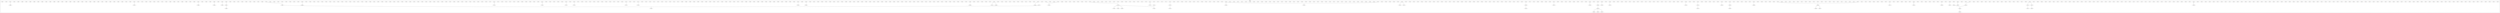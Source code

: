digraph GRAPH_0 {
	edge [ dir=none];
	graph [ rankdir=TB ];
	ratio=auto;
	mincross=2.0;
	node [
		fontsize=11,
		fillcolor=white,
		style=filled,

];
	subgraph cluster_0 {
		label = "tikaboo"
		0 [ label="TV1003", shape=diamond, width=0.000000, height=0.000000 ]
		0 [ label="TV1003", shape=diamond, width=0.000000, height=0.000000 ]
		1 [ label="TV2003", shape=diamond, width=0.000000, height=0.000000 ]
		1 [ label="TV2003", shape=diamond, width=0.000000, height=0.000000 ]
		2 [ label="TV2004", shape=diamond, width=0.000000, height=0.000000 ]
		2 [ label="TV2004", shape=diamond, width=0.000000, height=0.000000 ]
		3 [ label="TV2005", shape=diamond, width=0.000000, height=0.000000 ]
		3 [ label="TV2005", shape=diamond, width=0.000000, height=0.000000 ]
		4 [ label="TV2017", shape=diamond, width=0.000000, height=0.000000 ]
		4 [ label="TV2017", shape=diamond, width=0.000000, height=0.000000 ]
		5 [ label="TV2026", shape=diamond, width=0.000000, height=0.000000 ]
		5 [ label="TV2026", shape=diamond, width=0.000000, height=0.000000 ]
		6 [ label="TV2030", shape=diamond, width=0.000000, height=0.000000 ]
		6 [ label="TV2030", shape=diamond, width=0.000000, height=0.000000 ]
		7 [ label="TV2031", shape=diamond, width=0.000000, height=0.000000 ]
		7 [ label="TV2031", shape=diamond, width=0.000000, height=0.000000 ]
		8 [ label="TV2032", shape=diamond, width=0.000000, height=0.000000 ]
		8 [ label="TV2032", shape=diamond, width=0.000000, height=0.000000 ]
		9 [ label="TV2033", shape=diamond, width=0.000000, height=0.000000 ]
		9 [ label="TV2033", shape=diamond, width=0.000000, height=0.000000 ]
		10 [ label="TV2034", shape=diamond, width=0.000000, height=0.000000 ]
		10 [ label="TV2034", shape=diamond, width=0.000000, height=0.000000 ]
		11 [ label="TV2035", shape=diamond, width=0.000000, height=0.000000 ]
		11 [ label="TV2035", shape=diamond, width=0.000000, height=0.000000 ]
		12 [ label="TV2041", shape=diamond, width=0.000000, height=0.000000 ]
		12 [ label="TV2041", shape=diamond, width=0.000000, height=0.000000 ]
		13 [ label="TV2048", shape=diamond, width=0.000000, height=0.000000 ]
		13 [ label="TV2048", shape=diamond, width=0.000000, height=0.000000 ]
		14 [ label="TV2053", shape=diamond, width=0.000000, height=0.000000 ]
		14 [ label="TV2053", shape=diamond, width=0.000000, height=0.000000 ]
		15 [ label="TV2055", shape=diamond, width=0.000000, height=0.000000 ]
		15 [ label="TV2055", shape=diamond, width=0.000000, height=0.000000 ]
		16 [ label="TV2060", shape=diamond, width=0.000000, height=0.000000 ]
		16 [ label="TV2060", shape=diamond, width=0.000000, height=0.000000 ]
		17 [ label="TV2062", shape=diamond, width=0.000000, height=0.000000 ]
		17 [ label="TV2062", shape=diamond, width=0.000000, height=0.000000 ]
		18 [ label="TV2064", shape=diamond, width=0.000000, height=0.000000 ]
		18 [ label="TV2064", shape=diamond, width=0.000000, height=0.000000 ]
		19 [ label="TV2065", shape=diamond, width=0.000000, height=0.000000 ]
		19 [ label="TV2065", shape=diamond, width=0.000000, height=0.000000 ]
		20 [ label="TV2066", shape=diamond, width=0.000000, height=0.000000 ]
		20 [ label="TV2066", shape=diamond, width=0.000000, height=0.000000 ]
		21 [ label="TV2068", shape=diamond, width=0.000000, height=0.000000 ]
		21 [ label="TV2068", shape=diamond, width=0.000000, height=0.000000 ]
		22 [ label="TV2069", shape=diamond, width=0.000000, height=0.000000 ]
		22 [ label="TV2069", shape=diamond, width=0.000000, height=0.000000 ]
		23 [ label="TV2071", shape=diamond, width=0.000000, height=0.000000 ]
		23 [ label="TV2071", shape=diamond, width=0.000000, height=0.000000 ]
		24 [ label="TV2078", shape=diamond, width=0.000000, height=0.000000 ]
		24 [ label="TV2078", shape=diamond, width=0.000000, height=0.000000 ]
		25 [ label="TV2080", shape=diamond, width=0.000000, height=0.000000 ]
		25 [ label="TV2080", shape=diamond, width=0.000000, height=0.000000 ]
		26 [ label="TV2086", shape=diamond, width=0.000000, height=0.000000 ]
		26 [ label="TV2086", shape=diamond, width=0.000000, height=0.000000 ]
		27 [ label="TV2090", shape=diamond, width=0.000000, height=0.000000 ]
		27 [ label="TV2090", shape=diamond, width=0.000000, height=0.000000 ]
		28 [ label="TV2091", shape=diamond, width=0.000000, height=0.000000 ]
		28 [ label="TV2091", shape=diamond, width=0.000000, height=0.000000 ]
		29 [ label="TV2252", shape=diamond, width=0.000000, height=0.000000 ]
		29 [ label="TV2252", shape=diamond, width=0.000000, height=0.000000 ]
		30 [ label="TV2253", shape=diamond, width=0.000000, height=0.000000 ]
		30 [ label="TV2253", shape=diamond, width=0.000000, height=0.000000 ]
		31 [ label="TV2254", shape=diamond, width=0.000000, height=0.000000 ]
		31 [ label="TV2254", shape=diamond, width=0.000000, height=0.000000 ]
		32 [ label="TV2257", shape=diamond, width=0.000000, height=0.000000 ]
		32 [ label="TV2257", shape=diamond, width=0.000000, height=0.000000 ]
		33 [ label="TV2258", shape=diamond, width=0.000000, height=0.000000 ]
		33 [ label="TV2258", shape=diamond, width=0.000000, height=0.000000 ]
		34 [ label="TV2259", shape=diamond, width=0.000000, height=0.000000 ]
		34 [ label="TV2259", shape=diamond, width=0.000000, height=0.000000 ]
		35 [ label="TV2261", shape=diamond, width=0.000000, height=0.000000 ]
		35 [ label="TV2261", shape=diamond, width=0.000000, height=0.000000 ]
		36 [ label="TV2265", shape=diamond, width=0.000000, height=0.000000 ]
		36 [ label="TV2265", shape=diamond, width=0.000000, height=0.000000 ]
		37 [ label="TV2268", shape=diamond, width=0.000000, height=0.000000 ]
		37 [ label="TV2268", shape=diamond, width=0.000000, height=0.000000 ]
		38 [ label="TV2269", shape=diamond, width=0.000000, height=0.000000 ]
		38 [ label="TV2269", shape=diamond, width=0.000000, height=0.000000 ]
		39 [ label="TV2271", shape=diamond, width=0.000000, height=0.000000 ]
	marr39 [shape=diamond,style=filled,label="",height=.1,width=.1]
		40 [ label="TV2272", shape=diamond, width=0.000000, height=0.000000 ]
		40 [ label="TV2272", shape=diamond, width=0.000000, height=0.000000 ]
		41 [ label="TV2273", shape=diamond, width=0.000000, height=0.000000 ]
		41 [ label="TV2273", shape=diamond, width=0.000000, height=0.000000 ]
		42 [ label="TV2275", shape=diamond, width=0.000000, height=0.000000 ]
		42 [ label="TV2275", shape=diamond, width=0.000000, height=0.000000 ]
		43 [ label="TV2277", shape=diamond, width=0.000000, height=0.000000 ]
		43 [ label="TV2277", shape=diamond, width=0.000000, height=0.000000 ]
		44 [ label="TV2280", shape=diamond, width=0.000000, height=0.000000 ]
		44 [ label="TV2280", shape=diamond, width=0.000000, height=0.000000 ]
		45 [ label="TV2281", shape=diamond, width=0.000000, height=0.000000 ]
		45 [ label="TV2281", shape=diamond, width=0.000000, height=0.000000 ]
		46 [ label="TV2282", shape=diamond, width=0.000000, height=0.000000 ]
		46 [ label="TV2282", shape=diamond, width=0.000000, height=0.000000 ]
		47 [ label="TV2283", shape=diamond, width=0.000000, height=0.000000 ]
		47 [ label="TV2283", shape=diamond, width=0.000000, height=0.000000 ]
		48 [ label="TV2284", shape=diamond, width=0.000000, height=0.000000 ]
		48 [ label="TV2284", shape=diamond, width=0.000000, height=0.000000 ]
		49 [ label="TV2285", shape=diamond, width=0.000000, height=0.000000 ]
		49 [ label="TV2285", shape=diamond, width=0.000000, height=0.000000 ]
		50 [ label="TV2286", shape=diamond, width=0.000000, height=0.000000 ]
		50 [ label="TV2286", shape=diamond, width=0.000000, height=0.000000 ]
		51 [ label="TV2288", shape=diamond, width=0.000000, height=0.000000 ]
		51 [ label="TV2288", shape=diamond, width=0.000000, height=0.000000 ]
		52 [ label="TV2290", shape=diamond, width=0.000000, height=0.000000 ]
		52 [ label="TV2290", shape=diamond, width=0.000000, height=0.000000 ]
		53 [ label="TV2293", shape=diamond, width=0.000000, height=0.000000 ]
		53 [ label="TV2293", shape=diamond, width=0.000000, height=0.000000 ]
		54 [ label="TV2295", shape=diamond, width=0.000000, height=0.000000 ]
		54 [ label="TV2295", shape=diamond, width=0.000000, height=0.000000 ]
		55 [ label="TV2296", shape=diamond, width=0.000000, height=0.000000 ]
		55 [ label="TV2296", shape=diamond, width=0.000000, height=0.000000 ]
		56 [ label="TV2297", shape=diamond, width=0.000000, height=0.000000 ]
		56 [ label="TV2297", shape=diamond, width=0.000000, height=0.000000 ]
		57 [ label="TV2298", shape=diamond, width=0.000000, height=0.000000 ]
		57 [ label="TV2298", shape=diamond, width=0.000000, height=0.000000 ]
		58 [ label="TV2299", shape=diamond, width=0.000000, height=0.000000 ]
		58 [ label="TV2299", shape=diamond, width=0.000000, height=0.000000 ]
		59 [ label="TV2300", shape=diamond, width=0.000000, height=0.000000 ]
		59 [ label="TV2300", shape=diamond, width=0.000000, height=0.000000 ]
		60 [ label="TV2302", shape=diamond, width=0.000000, height=0.000000 ]
		60 [ label="TV2302", shape=diamond, width=0.000000, height=0.000000 ]
		61 [ label="TV2304", shape=diamond, width=0.000000, height=0.000000 ]
		61 [ label="TV2304", shape=diamond, width=0.000000, height=0.000000 ]
		62 [ label="TV2501", shape=diamond, width=0.000000, height=0.000000 ]
		62 [ label="TV2501", shape=diamond, width=0.000000, height=0.000000 ]
		63 [ label="TV2502", shape=diamond, width=0.000000, height=0.000000 ]
		63 [ label="TV2502", shape=diamond, width=0.000000, height=0.000000 ]
		64 [ label="TV2503", shape=diamond, width=0.000000, height=0.000000 ]
		64 [ label="TV2503", shape=diamond, width=0.000000, height=0.000000 ]
		65 [ label="TV2504", shape=diamond, width=0.000000, height=0.000000 ]
		65 [ label="TV2504", shape=diamond, width=0.000000, height=0.000000 ]
		66 [ label="TV2506", shape=diamond, width=0.000000, height=0.000000 ]
		66 [ label="TV2506", shape=diamond, width=0.000000, height=0.000000 ]
		67 [ label="TV2508", shape=diamond, width=0.000000, height=0.000000 ]
		67 [ label="TV2508", shape=diamond, width=0.000000, height=0.000000 ]
		68 [ label="TV2511", shape=diamond, width=0.000000, height=0.000000 ]
		68 [ label="TV2511", shape=diamond, width=0.000000, height=0.000000 ]
		69 [ label="TV2514", shape=diamond, width=0.000000, height=0.000000 ]
		69 [ label="TV2514", shape=diamond, width=0.000000, height=0.000000 ]
		70 [ label="TV2515", shape=diamond, width=0.000000, height=0.000000 ]
		70 [ label="TV2515", shape=diamond, width=0.000000, height=0.000000 ]
		71 [ label="TV2517", shape=diamond, width=0.000000, height=0.000000 ]
		71 [ label="TV2517", shape=diamond, width=0.000000, height=0.000000 ]
		72 [ label="TV2518", shape=diamond, width=0.000000, height=0.000000 ]
		72 [ label="TV2518", shape=diamond, width=0.000000, height=0.000000 ]
		73 [ label="TV2519", shape=diamond, width=0.000000, height=0.000000 ]
		73 [ label="TV2519", shape=diamond, width=0.000000, height=0.000000 ]
		74 [ label="TV2520", shape=diamond, width=0.000000, height=0.000000 ]
		74 [ label="TV2520", shape=diamond, width=0.000000, height=0.000000 ]
		75 [ label="TV2522", shape=diamond, width=0.000000, height=0.000000 ]
		75 [ label="TV2522", shape=diamond, width=0.000000, height=0.000000 ]
		76 [ label="TV2523", shape=diamond, width=0.000000, height=0.000000 ]
		76 [ label="TV2523", shape=diamond, width=0.000000, height=0.000000 ]
		77 [ label="TV2524", shape=diamond, width=0.000000, height=0.000000 ]
		77 [ label="TV2524", shape=diamond, width=0.000000, height=0.000000 ]
		78 [ label="TV2525", shape=diamond, width=0.000000, height=0.000000 ]
	marr78 [shape=diamond,style=filled,label="",height=.1,width=.1]
		79 [ label="TV2527", shape=diamond, width=0.000000, height=0.000000 ]
		79 [ label="TV2527", shape=diamond, width=0.000000, height=0.000000 ]
		80 [ label="TV2529", shape=diamond, width=0.000000, height=0.000000 ]
		80 [ label="TV2529", shape=diamond, width=0.000000, height=0.000000 ]
		81 [ label="TV2530", shape=diamond, width=0.000000, height=0.000000 ]
		81 [ label="TV2530", shape=diamond, width=0.000000, height=0.000000 ]
		82 [ label="TV2753", shape=diamond, width=0.000000, height=0.000000 ]
		82 [ label="TV2753", shape=diamond, width=0.000000, height=0.000000 ]
		83 [ label="TV2755", shape=diamond, width=0.000000, height=0.000000 ]
		83 [ label="TV2755", shape=diamond, width=0.000000, height=0.000000 ]
		84 [ label="TV2757", shape=diamond, width=0.000000, height=0.000000 ]
		84 [ label="TV2757", shape=diamond, width=0.000000, height=0.000000 ]
		85 [ label="TV2759", shape=diamond, width=0.000000, height=0.000000 ]
		85 [ label="TV2759", shape=diamond, width=0.000000, height=0.000000 ]
		86 [ label="TV2762", shape=diamond, width=0.000000, height=0.000000 ]
		86 [ label="TV2762", shape=diamond, width=0.000000, height=0.000000 ]
		87 [ label="TV2764", shape=diamond, width=0.000000, height=0.000000 ]
		87 [ label="TV2764", shape=diamond, width=0.000000, height=0.000000 ]
		88 [ label="TV2766", shape=diamond, width=0.000000, height=0.000000 ]
		88 [ label="TV2766", shape=diamond, width=0.000000, height=0.000000 ]
		89 [ label="TV2770", shape=diamond, width=0.000000, height=0.000000 ]
		89 [ label="TV2770", shape=diamond, width=0.000000, height=0.000000 ]
		90 [ label="TV2772", shape=diamond, width=0.000000, height=0.000000 ]
		90 [ label="TV2772", shape=diamond, width=0.000000, height=0.000000 ]
		91 [ label="TV2773", shape=diamond, width=0.000000, height=0.000000 ]
		91 [ label="TV2773", shape=diamond, width=0.000000, height=0.000000 ]
		92 [ label="TV2774", shape=diamond, width=0.000000, height=0.000000 ]
		92 [ label="TV2774", shape=diamond, width=0.000000, height=0.000000 ]
		93 [ label="TV2775", shape=diamond, width=0.000000, height=0.000000 ]
		93 [ label="TV2775", shape=diamond, width=0.000000, height=0.000000 ]
		94 [ label="TV2780", shape=diamond, width=0.000000, height=0.000000 ]
		94 [ label="TV2780", shape=diamond, width=0.000000, height=0.000000 ]
		95 [ label="TV2781", shape=diamond, width=0.000000, height=0.000000 ]
		95 [ label="TV2781", shape=diamond, width=0.000000, height=0.000000 ]
		96 [ label="TV2782", shape=diamond, width=0.000000, height=0.000000 ]
		96 [ label="TV2782", shape=diamond, width=0.000000, height=0.000000 ]
		97 [ label="TV2783", shape=diamond, width=0.000000, height=0.000000 ]
		97 [ label="TV2783", shape=diamond, width=0.000000, height=0.000000 ]
		98 [ label="TV2784", shape=diamond, width=0.000000, height=0.000000 ]
		98 [ label="TV2784", shape=diamond, width=0.000000, height=0.000000 ]
		99 [ label="TV2788", shape=diamond, width=0.000000, height=0.000000 ]
		99 [ label="TV2788", shape=diamond, width=0.000000, height=0.000000 ]
		100 [ label="TV2789", shape=diamond, width=0.000000, height=0.000000 ]
		100 [ label="TV2789", shape=diamond, width=0.000000, height=0.000000 ]
		101 [ label="TV2790", shape=diamond, width=0.000000, height=0.000000 ]
		101 [ label="TV2790", shape=diamond, width=0.000000, height=0.000000 ]
		102 [ label="TV2792", shape=diamond, width=0.000000, height=0.000000 ]
		102 [ label="TV2792", shape=diamond, width=0.000000, height=0.000000 ]
		103 [ label="TV2795", shape=diamond, width=0.000000, height=0.000000 ]
		103 [ label="TV2795", shape=diamond, width=0.000000, height=0.000000 ]
		104 [ label="TV2796", shape=diamond, width=0.000000, height=0.000000 ]
		104 [ label="TV2796", shape=diamond, width=0.000000, height=0.000000 ]
		105 [ label="TV2797", shape=diamond, width=0.000000, height=0.000000 ]
		105 [ label="TV2797", shape=diamond, width=0.000000, height=0.000000 ]
		106 [ label="TV2798", shape=diamond, width=0.000000, height=0.000000 ]
		106 [ label="TV2798", shape=diamond, width=0.000000, height=0.000000 ]
		107 [ label="TV2804", shape=diamond, width=0.000000, height=0.000000 ]
		107 [ label="TV2804", shape=diamond, width=0.000000, height=0.000000 ]
		108 [ label="TV2806", shape=diamond, width=0.000000, height=0.000000 ]
		108 [ label="TV2806", shape=diamond, width=0.000000, height=0.000000 ]
		109 [ label="TV2808", shape=diamond, width=0.000000, height=0.000000 ]
		109 [ label="TV2808", shape=diamond, width=0.000000, height=0.000000 ]
		110 [ label="TV2810", shape=diamond, width=0.000000, height=0.000000 ]
		110 [ label="TV2810", shape=diamond, width=0.000000, height=0.000000 ]
		111 [ label="TV2812", shape=diamond, width=0.000000, height=0.000000 ]
		111 [ label="TV2812", shape=diamond, width=0.000000, height=0.000000 ]
		112 [ label="TV2813", shape=diamond, width=0.000000, height=0.000000 ]
		112 [ label="TV2813", shape=diamond, width=0.000000, height=0.000000 ]
		113 [ label="TV3001", shape=diamond, width=0.000000, height=0.000000 ]
		113 [ label="TV3001", shape=diamond, width=0.000000, height=0.000000 ]
		114 [ label="TV3002", shape=diamond, width=0.000000, height=0.000000 ]
		114 [ label="TV3002", shape=diamond, width=0.000000, height=0.000000 ]
		115 [ label="TV3003", shape=diamond, width=0.000000, height=0.000000 ]
		115 [ label="TV3003", shape=diamond, width=0.000000, height=0.000000 ]
		116 [ label="TV3005", shape=diamond, width=0.000000, height=0.000000 ]
		116 [ label="TV3005", shape=diamond, width=0.000000, height=0.000000 ]
		117 [ label="TV3006", shape=diamond, width=0.000000, height=0.000000 ]
		117 [ label="TV3006", shape=diamond, width=0.000000, height=0.000000 ]
		118 [ label="TV3007", shape=diamond, width=0.000000, height=0.000000 ]
		118 [ label="TV3007", shape=diamond, width=0.000000, height=0.000000 ]
		119 [ label="TV3008", shape=diamond, width=0.000000, height=0.000000 ]
		119 [ label="TV3008", shape=diamond, width=0.000000, height=0.000000 ]
		120 [ label="TV3009", shape=diamond, width=0.000000, height=0.000000 ]
		120 [ label="TV3009", shape=diamond, width=0.000000, height=0.000000 ]
		121 [ label="TV3010", shape=diamond, width=0.000000, height=0.000000 ]
	marr121 [shape=diamond,style=filled,label="",height=.1,width=.1]
		122 [ label="TV3011", shape=diamond, width=0.000000, height=0.000000 ]
		122 [ label="TV3011", shape=diamond, width=0.000000, height=0.000000 ]
		123 [ label="TV3012", shape=diamond, width=0.000000, height=0.000000 ]
		123 [ label="TV3012", shape=diamond, width=0.000000, height=0.000000 ]
		124 [ label="TV3013", shape=diamond, width=0.000000, height=0.000000 ]
		124 [ label="TV3013", shape=diamond, width=0.000000, height=0.000000 ]
		125 [ label="TV3014", shape=diamond, width=0.000000, height=0.000000 ]
		125 [ label="TV3014", shape=diamond, width=0.000000, height=0.000000 ]
		126 [ label="TV3015", shape=diamond, width=0.000000, height=0.000000 ]
		126 [ label="TV3015", shape=diamond, width=0.000000, height=0.000000 ]
		127 [ label="TV3016", shape=diamond, width=0.000000, height=0.000000 ]
		127 [ label="TV3016", shape=diamond, width=0.000000, height=0.000000 ]
		128 [ label="TV3017", shape=diamond, width=0.000000, height=0.000000 ]
	marr128 [shape=diamond,style=filled,label="",height=.1,width=.1]
		129 [ label="TV3018", shape=diamond, width=0.000000, height=0.000000 ]
		129 [ label="TV3018", shape=diamond, width=0.000000, height=0.000000 ]
		130 [ label="TV3019", shape=diamond, width=0.000000, height=0.000000 ]
		130 [ label="TV3019", shape=diamond, width=0.000000, height=0.000000 ]
		131 [ label="TV3020", shape=diamond, width=0.000000, height=0.000000 ]
	marr131 [shape=diamond,style=filled,label="",height=.1,width=.1]
		132 [ label="TV3021", shape=diamond, width=0.000000, height=0.000000 ]
		132 [ label="TV3021", shape=diamond, width=0.000000, height=0.000000 ]
		133 [ label="TV3022", shape=diamond, width=0.000000, height=0.000000 ]
		133 [ label="TV3022", shape=diamond, width=0.000000, height=0.000000 ]
		134 [ label="TV3023", shape=diamond, width=0.000000, height=0.000000 ]
		134 [ label="TV3023", shape=diamond, width=0.000000, height=0.000000 ]
		135 [ label="TV3024", shape=diamond, width=0.000000, height=0.000000 ]
		135 [ label="TV3024", shape=diamond, width=0.000000, height=0.000000 ]
		136 [ label="TV3025", shape=diamond, width=0.000000, height=0.000000 ]
		136 [ label="TV3025", shape=diamond, width=0.000000, height=0.000000 ]
		137 [ label="TV3026", shape=diamond, width=0.000000, height=0.000000 ]
	marr137 [shape=diamond,style=filled,label="",height=.1,width=.1]
		138 [ label="TV3027", shape=diamond, width=0.000000, height=0.000000 ]
		138 [ label="TV3027", shape=diamond, width=0.000000, height=0.000000 ]
		139 [ label="TV3028", shape=diamond, width=0.000000, height=0.000000 ]
		139 [ label="TV3028", shape=diamond, width=0.000000, height=0.000000 ]
		140 [ label="TV3029", shape=diamond, width=0.000000, height=0.000000 ]
	marr140 [shape=diamond,style=filled,label="",height=.1,width=.1]
		141 [ label="TV3030", shape=diamond, width=0.000000, height=0.000000 ]
	marr141 [shape=diamond,style=filled,label="",height=.1,width=.1]
		142 [ label="TV3031", shape=diamond, width=0.000000, height=0.000000 ]
		142 [ label="TV3031", shape=diamond, width=0.000000, height=0.000000 ]
		143 [ label="TV3032", shape=diamond, width=0.000000, height=0.000000 ]
	marr143 [shape=diamond,style=filled,label="",height=.1,width=.1]
		144 [ label="TV3033", shape=diamond, width=0.000000, height=0.000000 ]
	marr144 [shape=diamond,style=filled,label="",height=.1,width=.1]
		145 [ label="TV3034", shape=diamond, width=0.000000, height=0.000000 ]
		145 [ label="TV3034", shape=diamond, width=0.000000, height=0.000000 ]
		146 [ label="TV3035", shape=diamond, width=0.000000, height=0.000000 ]
		146 [ label="TV3035", shape=diamond, width=0.000000, height=0.000000 ]
		147 [ label="TV3036", shape=diamond, width=0.000000, height=0.000000 ]
		147 [ label="TV3036", shape=diamond, width=0.000000, height=0.000000 ]
		148 [ label="TV3037", shape=diamond, width=0.000000, height=0.000000 ]
	marr148 [shape=diamond,style=filled,label="",height=.1,width=.1]
		149 [ label="TV3038", shape=diamond, width=0.000000, height=0.000000 ]
		149 [ label="TV3038", shape=diamond, width=0.000000, height=0.000000 ]
		150 [ label="TV3041", shape=diamond, width=0.000000, height=0.000000 ]
		150 [ label="TV3041", shape=diamond, width=0.000000, height=0.000000 ]
		151 [ label="TV3042", shape=diamond, width=0.000000, height=0.000000 ]
		151 [ label="TV3042", shape=diamond, width=0.000000, height=0.000000 ]
		152 [ label="TV3043", shape=diamond, width=0.000000, height=0.000000 ]
		152 [ label="TV3043", shape=diamond, width=0.000000, height=0.000000 ]
		153 [ label="TV3044", shape=diamond, width=0.000000, height=0.000000 ]
		153 [ label="TV3044", shape=diamond, width=0.000000, height=0.000000 ]
		154 [ label="TV3045", shape=diamond, width=0.000000, height=0.000000 ]
		154 [ label="TV3045", shape=diamond, width=0.000000, height=0.000000 ]
		155 [ label="TV3046", shape=diamond, width=0.000000, height=0.000000 ]
		155 [ label="TV3046", shape=diamond, width=0.000000, height=0.000000 ]
		156 [ label="TV3047", shape=diamond, width=0.000000, height=0.000000 ]
		156 [ label="TV3047", shape=diamond, width=0.000000, height=0.000000 ]
		157 [ label="TV3048", shape=diamond, width=0.000000, height=0.000000 ]
		157 [ label="TV3048", shape=diamond, width=0.000000, height=0.000000 ]
		158 [ label="TV3049", shape=diamond, width=0.000000, height=0.000000 ]
	marr158 [shape=diamond,style=filled,label="",height=.1,width=.1]
		159 [ label="TV3050", shape=diamond, width=0.000000, height=0.000000 ]
		159 [ label="TV3050", shape=diamond, width=0.000000, height=0.000000 ]
		160 [ label="TV3051", shape=diamond, width=0.000000, height=0.000000 ]
		160 [ label="TV3051", shape=diamond, width=0.000000, height=0.000000 ]
		161 [ label="TV3052", shape=diamond, width=0.000000, height=0.000000 ]
		161 [ label="TV3052", shape=diamond, width=0.000000, height=0.000000 ]
		162 [ label="TV3053", shape=diamond, width=0.000000, height=0.000000 ]
		162 [ label="TV3053", shape=diamond, width=0.000000, height=0.000000 ]
		163 [ label="TV3054", shape=diamond, width=0.000000, height=0.000000 ]
		163 [ label="TV3054", shape=diamond, width=0.000000, height=0.000000 ]
		164 [ label="TV3055", shape=diamond, width=0.000000, height=0.000000 ]
	marr164 [shape=diamond,style=filled,label="",height=.1,width=.1]
		165 [ label="TV3056", shape=diamond, width=0.000000, height=0.000000 ]
	marr165 [shape=diamond,style=filled,label="",height=.1,width=.1]
		166 [ label="TV3201", shape=diamond, width=0.000000, height=0.000000 ]
		166 [ label="TV3201", shape=diamond, width=0.000000, height=0.000000 ]
		167 [ label="TV3202", shape=diamond, width=0.000000, height=0.000000 ]
	marr167 [shape=diamond,style=filled,label="",height=.1,width=.1]
		168 [ label="TV3203", shape=diamond, width=0.000000, height=0.000000 ]
		168 [ label="TV3203", shape=diamond, width=0.000000, height=0.000000 ]
		169 [ label="TV3204", shape=diamond, width=0.000000, height=0.000000 ]
		169 [ label="TV3204", shape=diamond, width=0.000000, height=0.000000 ]
		170 [ label="TV3205", shape=diamond, width=0.000000, height=0.000000 ]
		170 [ label="TV3205", shape=diamond, width=0.000000, height=0.000000 ]
		171 [ label="TV3206", shape=diamond, width=0.000000, height=0.000000 ]
		171 [ label="TV3206", shape=diamond, width=0.000000, height=0.000000 ]
		172 [ label="TV3208", shape=diamond, width=0.000000, height=0.000000 ]
		172 [ label="TV3208", shape=diamond, width=0.000000, height=0.000000 ]
		173 [ label="TV3209", shape=diamond, width=0.000000, height=0.000000 ]
		173 [ label="TV3209", shape=diamond, width=0.000000, height=0.000000 ]
		174 [ label="TV3210", shape=diamond, width=0.000000, height=0.000000 ]
		174 [ label="TV3210", shape=diamond, width=0.000000, height=0.000000 ]
		175 [ label="TV3211", shape=diamond, width=0.000000, height=0.000000 ]
	marr175 [shape=diamond,style=filled,label="",height=.1,width=.1]
		176 [ label="TV3212", shape=diamond, width=0.000000, height=0.000000 ]
		176 [ label="TV3212", shape=diamond, width=0.000000, height=0.000000 ]
		177 [ label="TV3213", shape=diamond, width=0.000000, height=0.000000 ]
		177 [ label="TV3213", shape=diamond, width=0.000000, height=0.000000 ]
		178 [ label="TV3214", shape=diamond, width=0.000000, height=0.000000 ]
		178 [ label="TV3214", shape=diamond, width=0.000000, height=0.000000 ]
		179 [ label="TV3215", shape=diamond, width=0.000000, height=0.000000 ]
		179 [ label="TV3215", shape=diamond, width=0.000000, height=0.000000 ]
		180 [ label="TV3216", shape=diamond, width=0.000000, height=0.000000 ]
		180 [ label="TV3216", shape=diamond, width=0.000000, height=0.000000 ]
		181 [ label="TV3217", shape=diamond, width=0.000000, height=0.000000 ]
		181 [ label="TV3217", shape=diamond, width=0.000000, height=0.000000 ]
		182 [ label="TV3218", shape=diamond, width=0.000000, height=0.000000 ]
		182 [ label="TV3218", shape=diamond, width=0.000000, height=0.000000 ]
		183 [ label="TV3219", shape=diamond, width=0.000000, height=0.000000 ]
		183 [ label="TV3219", shape=diamond, width=0.000000, height=0.000000 ]
		184 [ label="TV3220", shape=diamond, width=0.000000, height=0.000000 ]
		184 [ label="TV3220", shape=diamond, width=0.000000, height=0.000000 ]
		185 [ label="TV3221", shape=diamond, width=0.000000, height=0.000000 ]
		185 [ label="TV3221", shape=diamond, width=0.000000, height=0.000000 ]
		186 [ label="TV3222", shape=diamond, width=0.000000, height=0.000000 ]
		186 [ label="TV3222", shape=diamond, width=0.000000, height=0.000000 ]
		187 [ label="TV3223", shape=diamond, width=0.000000, height=0.000000 ]
		187 [ label="TV3223", shape=diamond, width=0.000000, height=0.000000 ]
		188 [ label="TV3224", shape=diamond, width=0.000000, height=0.000000 ]
		188 [ label="TV3224", shape=diamond, width=0.000000, height=0.000000 ]
		189 [ label="TV3225", shape=diamond, width=0.000000, height=0.000000 ]
		189 [ label="TV3225", shape=diamond, width=0.000000, height=0.000000 ]
		190 [ label="TV3226", shape=diamond, width=0.000000, height=0.000000 ]
		190 [ label="TV3226", shape=diamond, width=0.000000, height=0.000000 ]
		191 [ label="TV3227", shape=diamond, width=0.000000, height=0.000000 ]
		191 [ label="TV3227", shape=diamond, width=0.000000, height=0.000000 ]
		192 [ label="TV3228", shape=diamond, width=0.000000, height=0.000000 ]
	marr192 [shape=diamond,style=filled,label="",height=.1,width=.1]
		193 [ label="TV3229", shape=diamond, width=0.000000, height=0.000000 ]
		193 [ label="TV3229", shape=diamond, width=0.000000, height=0.000000 ]
		194 [ label="TV3230", shape=diamond, width=0.000000, height=0.000000 ]
		194 [ label="TV3230", shape=diamond, width=0.000000, height=0.000000 ]
		195 [ label="TV3231", shape=diamond, width=0.000000, height=0.000000 ]
		195 [ label="TV3231", shape=diamond, width=0.000000, height=0.000000 ]
		196 [ label="TV3232", shape=diamond, width=0.000000, height=0.000000 ]
		196 [ label="TV3232", shape=diamond, width=0.000000, height=0.000000 ]
		197 [ label="TV3233", shape=diamond, width=0.000000, height=0.000000 ]
		197 [ label="TV3233", shape=diamond, width=0.000000, height=0.000000 ]
		198 [ label="TV3234", shape=diamond, width=0.000000, height=0.000000 ]
		198 [ label="TV3234", shape=diamond, width=0.000000, height=0.000000 ]
		199 [ label="TV3235", shape=diamond, width=0.000000, height=0.000000 ]
		199 [ label="TV3235", shape=diamond, width=0.000000, height=0.000000 ]
		200 [ label="TV3236", shape=diamond, width=0.000000, height=0.000000 ]
		200 [ label="TV3236", shape=diamond, width=0.000000, height=0.000000 ]
		201 [ label="TV3237", shape=diamond, width=0.000000, height=0.000000 ]
		201 [ label="TV3237", shape=diamond, width=0.000000, height=0.000000 ]
		202 [ label="TV3238", shape=diamond, width=0.000000, height=0.000000 ]
		202 [ label="TV3238", shape=diamond, width=0.000000, height=0.000000 ]
		203 [ label="TV3239", shape=diamond, width=0.000000, height=0.000000 ]
		203 [ label="TV3239", shape=diamond, width=0.000000, height=0.000000 ]
		204 [ label="TV3240", shape=diamond, width=0.000000, height=0.000000 ]
		204 [ label="TV3240", shape=diamond, width=0.000000, height=0.000000 ]
		205 [ label="TV3241", shape=diamond, width=0.000000, height=0.000000 ]
		205 [ label="TV3241", shape=diamond, width=0.000000, height=0.000000 ]
		206 [ label="TV3243", shape=diamond, width=0.000000, height=0.000000 ]
		206 [ label="TV3243", shape=diamond, width=0.000000, height=0.000000 ]
		207 [ label="TV3244", shape=diamond, width=0.000000, height=0.000000 ]
		207 [ label="TV3244", shape=diamond, width=0.000000, height=0.000000 ]
		208 [ label="TV3245", shape=diamond, width=0.000000, height=0.000000 ]
		208 [ label="TV3245", shape=diamond, width=0.000000, height=0.000000 ]
		209 [ label="TV4251", shape=diamond, width=0.000000, height=0.000000 ]
		209 [ label="TV4251", shape=diamond, width=0.000000, height=0.000000 ]
		210 [ label="TV4252", shape=diamond, width=0.000000, height=0.000000 ]
		210 [ label="TV4252", shape=diamond, width=0.000000, height=0.000000 ]
		211 [ label="TV4253", shape=diamond, width=0.000000, height=0.000000 ]
		211 [ label="TV4253", shape=diamond, width=0.000000, height=0.000000 ]
		212 [ label="TV4254", shape=diamond, width=0.000000, height=0.000000 ]
		212 [ label="TV4254", shape=diamond, width=0.000000, height=0.000000 ]
		213 [ label="TV4255", shape=diamond, width=0.000000, height=0.000000 ]
		213 [ label="TV4255", shape=diamond, width=0.000000, height=0.000000 ]
		214 [ label="TV4256", shape=diamond, width=0.000000, height=0.000000 ]
	marr214 [shape=diamond,style=filled,label="",height=.1,width=.1]
		215 [ label="TV4257", shape=diamond, width=0.000000, height=0.000000 ]
		215 [ label="TV4257", shape=diamond, width=0.000000, height=0.000000 ]
		216 [ label="TV4258", shape=diamond, width=0.000000, height=0.000000 ]
		216 [ label="TV4258", shape=diamond, width=0.000000, height=0.000000 ]
		217 [ label="TV4259", shape=diamond, width=0.000000, height=0.000000 ]
		217 [ label="TV4259", shape=diamond, width=0.000000, height=0.000000 ]
		218 [ label="TV4260", shape=diamond, width=0.000000, height=0.000000 ]
		218 [ label="TV4260", shape=diamond, width=0.000000, height=0.000000 ]
		219 [ label="TV4261", shape=diamond, width=0.000000, height=0.000000 ]
	marr219 [shape=diamond,style=filled,label="",height=.1,width=.1]
		220 [ label="TV4262", shape=diamond, width=0.000000, height=0.000000 ]
		220 [ label="TV4262", shape=diamond, width=0.000000, height=0.000000 ]
		221 [ label="TV4263", shape=diamond, width=0.000000, height=0.000000 ]
		221 [ label="TV4263", shape=diamond, width=0.000000, height=0.000000 ]
		222 [ label="TV4264", shape=diamond, width=0.000000, height=0.000000 ]
		222 [ label="TV4264", shape=diamond, width=0.000000, height=0.000000 ]
		223 [ label="TV4265", shape=diamond, width=0.000000, height=0.000000 ]
		223 [ label="TV4265", shape=diamond, width=0.000000, height=0.000000 ]
		224 [ label="TV4266", shape=diamond, width=0.000000, height=0.000000 ]
	marr224 [shape=diamond,style=filled,label="",height=.1,width=.1]
		225 [ label="TV4267", shape=diamond, width=0.000000, height=0.000000 ]
		225 [ label="TV4267", shape=diamond, width=0.000000, height=0.000000 ]
		226 [ label="TV4268", shape=diamond, width=0.000000, height=0.000000 ]
		226 [ label="TV4268", shape=diamond, width=0.000000, height=0.000000 ]
		227 [ label="TV4269", shape=diamond, width=0.000000, height=0.000000 ]
		227 [ label="TV4269", shape=diamond, width=0.000000, height=0.000000 ]
		228 [ label="TV4270", shape=diamond, width=0.000000, height=0.000000 ]
		228 [ label="TV4270", shape=diamond, width=0.000000, height=0.000000 ]
		229 [ label="TV4271", shape=diamond, width=0.000000, height=0.000000 ]
		229 [ label="TV4271", shape=diamond, width=0.000000, height=0.000000 ]
		230 [ label="TV4272", shape=diamond, width=0.000000, height=0.000000 ]
	marr230 [shape=diamond,style=filled,label="",height=.1,width=.1]
		231 [ label="TV4273", shape=diamond, width=0.000000, height=0.000000 ]
		231 [ label="TV4273", shape=diamond, width=0.000000, height=0.000000 ]
		232 [ label="TV4274", shape=diamond, width=0.000000, height=0.000000 ]
		232 [ label="TV4274", shape=diamond, width=0.000000, height=0.000000 ]
		233 [ label="TV4275", shape=diamond, width=0.000000, height=0.000000 ]
		233 [ label="TV4275", shape=diamond, width=0.000000, height=0.000000 ]
		234 [ label="TV4276", shape=diamond, width=0.000000, height=0.000000 ]
		234 [ label="TV4276", shape=diamond, width=0.000000, height=0.000000 ]
		235 [ label="TV4277", shape=diamond, width=0.000000, height=0.000000 ]
		235 [ label="TV4277", shape=diamond, width=0.000000, height=0.000000 ]
		236 [ label="TV4278", shape=diamond, width=0.000000, height=0.000000 ]
		236 [ label="TV4278", shape=diamond, width=0.000000, height=0.000000 ]
		237 [ label="TV4279", shape=diamond, width=0.000000, height=0.000000 ]
		237 [ label="TV4279", shape=diamond, width=0.000000, height=0.000000 ]
		238 [ label="TV4280", shape=diamond, width=0.000000, height=0.000000 ]
		238 [ label="TV4280", shape=diamond, width=0.000000, height=0.000000 ]
		239 [ label="TV4281", shape=diamond, width=0.000000, height=0.000000 ]
		239 [ label="TV4281", shape=diamond, width=0.000000, height=0.000000 ]
		240 [ label="TV4282", shape=diamond, width=0.000000, height=0.000000 ]
		240 [ label="TV4282", shape=diamond, width=0.000000, height=0.000000 ]
		241 [ label="TV4283", shape=diamond, width=0.000000, height=0.000000 ]
		241 [ label="TV4283", shape=diamond, width=0.000000, height=0.000000 ]
		242 [ label="TV4284", shape=diamond, width=0.000000, height=0.000000 ]
		242 [ label="TV4284", shape=diamond, width=0.000000, height=0.000000 ]
		243 [ label="TV4285", shape=diamond, width=0.000000, height=0.000000 ]
		243 [ label="TV4285", shape=diamond, width=0.000000, height=0.000000 ]
		244 [ label="TV4286", shape=diamond, width=0.000000, height=0.000000 ]
		244 [ label="TV4286", shape=diamond, width=0.000000, height=0.000000 ]
		245 [ label="TV4287", shape=diamond, width=0.000000, height=0.000000 ]
	marr245 [shape=diamond,style=filled,label="",height=.1,width=.1]
		246 [ label="TV4288", shape=diamond, width=0.000000, height=0.000000 ]
		246 [ label="TV4288", shape=diamond, width=0.000000, height=0.000000 ]
		247 [ label="TV4289", shape=diamond, width=0.000000, height=0.000000 ]
		247 [ label="TV4289", shape=diamond, width=0.000000, height=0.000000 ]
		248 [ label="TV4290", shape=diamond, width=0.000000, height=0.000000 ]
		248 [ label="TV4290", shape=diamond, width=0.000000, height=0.000000 ]
		249 [ label="TV4291", shape=diamond, width=0.000000, height=0.000000 ]
		249 [ label="TV4291", shape=diamond, width=0.000000, height=0.000000 ]
		250 [ label="TV4292", shape=diamond, width=0.000000, height=0.000000 ]
	marr250 [shape=diamond,style=filled,label="",height=.1,width=.1]
		251 [ label="TV4293", shape=diamond, width=0.000000, height=0.000000 ]
	marr251 [shape=diamond,style=filled,label="",height=.1,width=.1]
		252 [ label="TV4294", shape=diamond, width=0.000000, height=0.000000 ]
		252 [ label="TV4294", shape=diamond, width=0.000000, height=0.000000 ]
		253 [ label="TV4295", shape=diamond, width=0.000000, height=0.000000 ]
	marr253 [shape=diamond,style=filled,label="",height=.1,width=.1]
		254 [ label="TV4296", shape=diamond, width=0.000000, height=0.000000 ]
		254 [ label="TV4296", shape=diamond, width=0.000000, height=0.000000 ]
		255 [ label="TV4297", shape=diamond, width=0.000000, height=0.000000 ]
		255 [ label="TV4297", shape=diamond, width=0.000000, height=0.000000 ]
		256 [ label="TV4298", shape=diamond, width=0.000000, height=0.000000 ]
		256 [ label="TV4298", shape=diamond, width=0.000000, height=0.000000 ]
		257 [ label="TV4299", shape=diamond, width=0.000000, height=0.000000 ]
		257 [ label="TV4299", shape=diamond, width=0.000000, height=0.000000 ]
		258 [ label="TV4300", shape=diamond, width=0.000000, height=0.000000 ]
		258 [ label="TV4300", shape=diamond, width=0.000000, height=0.000000 ]
		259 [ label="TV4301", shape=diamond, width=0.000000, height=0.000000 ]
		259 [ label="TV4301", shape=diamond, width=0.000000, height=0.000000 ]
		260 [ label="TV4302", shape=diamond, width=0.000000, height=0.000000 ]
		260 [ label="TV4302", shape=diamond, width=0.000000, height=0.000000 ]
		261 [ label="TV4303", shape=diamond, width=0.000000, height=0.000000 ]
		261 [ label="TV4303", shape=diamond, width=0.000000, height=0.000000 ]
		262 [ label="TV4304", shape=diamond, width=0.000000, height=0.000000 ]
		262 [ label="TV4304", shape=diamond, width=0.000000, height=0.000000 ]
		263 [ label="TV4305", shape=diamond, width=0.000000, height=0.000000 ]
		263 [ label="TV4305", shape=diamond, width=0.000000, height=0.000000 ]
		264 [ label="TV4306", shape=diamond, width=0.000000, height=0.000000 ]
		264 [ label="TV4306", shape=diamond, width=0.000000, height=0.000000 ]
		265 [ label="TV4307", shape=diamond, width=0.000000, height=0.000000 ]
	marr265 [shape=diamond,style=filled,label="",height=.1,width=.1]
		266 [ label="TV4308", shape=diamond, width=0.000000, height=0.000000 ]
		266 [ label="TV4308", shape=diamond, width=0.000000, height=0.000000 ]
		267 [ label="TV4309", shape=diamond, width=0.000000, height=0.000000 ]
		267 [ label="TV4309", shape=diamond, width=0.000000, height=0.000000 ]
		268 [ label="TV4310", shape=diamond, width=0.000000, height=0.000000 ]
		268 [ label="TV4310", shape=diamond, width=0.000000, height=0.000000 ]
		269 [ label="TV4311", shape=diamond, width=0.000000, height=0.000000 ]
		269 [ label="TV4311", shape=diamond, width=0.000000, height=0.000000 ]
		270 [ label="TV4312", shape=diamond, width=0.000000, height=0.000000 ]
		270 [ label="TV4312", shape=diamond, width=0.000000, height=0.000000 ]
		271 [ label="TV4313", shape=diamond, width=0.000000, height=0.000000 ]
		271 [ label="TV4313", shape=diamond, width=0.000000, height=0.000000 ]
		272 [ label="TV4314", shape=diamond, width=0.000000, height=0.000000 ]
		272 [ label="TV4314", shape=diamond, width=0.000000, height=0.000000 ]
		273 [ label="TV4315", shape=diamond, width=0.000000, height=0.000000 ]
		273 [ label="TV4315", shape=diamond, width=0.000000, height=0.000000 ]
		274 [ label="TV4316", shape=diamond, width=0.000000, height=0.000000 ]
	marr274 [shape=diamond,style=filled,label="",height=.1,width=.1]
		275 [ label="TV4317", shape=diamond, width=0.000000, height=0.000000 ]
		275 [ label="TV4317", shape=diamond, width=0.000000, height=0.000000 ]
		276 [ label="TV4318", shape=diamond, width=0.000000, height=0.000000 ]
		276 [ label="TV4318", shape=diamond, width=0.000000, height=0.000000 ]
		277 [ label="TV4319", shape=diamond, width=0.000000, height=0.000000 ]
		277 [ label="TV4319", shape=diamond, width=0.000000, height=0.000000 ]
		278 [ label="TV4320", shape=diamond, width=0.000000, height=0.000000 ]
		278 [ label="TV4320", shape=diamond, width=0.000000, height=0.000000 ]
		279 [ label="TV4321", shape=diamond, width=0.000000, height=0.000000 ]
		279 [ label="TV4321", shape=diamond, width=0.000000, height=0.000000 ]
		280 [ label="TV4322", shape=diamond, width=0.000000, height=0.000000 ]
		280 [ label="TV4322", shape=diamond, width=0.000000, height=0.000000 ]
		281 [ label="TV4501", shape=diamond, width=0.000000, height=0.000000 ]
		281 [ label="TV4501", shape=diamond, width=0.000000, height=0.000000 ]
		282 [ label="TV4502", shape=diamond, width=0.000000, height=0.000000 ]
		282 [ label="TV4502", shape=diamond, width=0.000000, height=0.000000 ]
		283 [ label="TV4503", shape=diamond, width=0.000000, height=0.000000 ]
		283 [ label="TV4503", shape=diamond, width=0.000000, height=0.000000 ]
		284 [ label="TV4504", shape=diamond, width=0.000000, height=0.000000 ]
		284 [ label="TV4504", shape=diamond, width=0.000000, height=0.000000 ]
		285 [ label="TV4505", shape=diamond, width=0.000000, height=0.000000 ]
		285 [ label="TV4505", shape=diamond, width=0.000000, height=0.000000 ]
		286 [ label="TV4506", shape=diamond, width=0.000000, height=0.000000 ]
		286 [ label="TV4506", shape=diamond, width=0.000000, height=0.000000 ]
		287 [ label="TV4507", shape=diamond, width=0.000000, height=0.000000 ]
		287 [ label="TV4507", shape=diamond, width=0.000000, height=0.000000 ]
		288 [ label="TV4508", shape=diamond, width=0.000000, height=0.000000 ]
		288 [ label="TV4508", shape=diamond, width=0.000000, height=0.000000 ]
		289 [ label="TV4509", shape=diamond, width=0.000000, height=0.000000 ]
		289 [ label="TV4509", shape=diamond, width=0.000000, height=0.000000 ]
		290 [ label="TV4510", shape=diamond, width=0.000000, height=0.000000 ]
		290 [ label="TV4510", shape=diamond, width=0.000000, height=0.000000 ]
		291 [ label="TV4511", shape=diamond, width=0.000000, height=0.000000 ]
		291 [ label="TV4511", shape=diamond, width=0.000000, height=0.000000 ]
		292 [ label="TV4512", shape=diamond, width=0.000000, height=0.000000 ]
		292 [ label="TV4512", shape=diamond, width=0.000000, height=0.000000 ]
		293 [ label="TV4513", shape=diamond, width=0.000000, height=0.000000 ]
		293 [ label="TV4513", shape=diamond, width=0.000000, height=0.000000 ]
		294 [ label="TV4514", shape=diamond, width=0.000000, height=0.000000 ]
		294 [ label="TV4514", shape=diamond, width=0.000000, height=0.000000 ]
		295 [ label="TV4515", shape=diamond, width=0.000000, height=0.000000 ]
		295 [ label="TV4515", shape=diamond, width=0.000000, height=0.000000 ]
		296 [ label="TV4516", shape=diamond, width=0.000000, height=0.000000 ]
		296 [ label="TV4516", shape=diamond, width=0.000000, height=0.000000 ]
		297 [ label="TV4517", shape=diamond, width=0.000000, height=0.000000 ]
	marr297 [shape=diamond,style=filled,label="",height=.1,width=.1]
		298 [ label="TV4518", shape=diamond, width=0.000000, height=0.000000 ]
		298 [ label="TV4518", shape=diamond, width=0.000000, height=0.000000 ]
		299 [ label="TV4519", shape=diamond, width=0.000000, height=0.000000 ]
		299 [ label="TV4519", shape=diamond, width=0.000000, height=0.000000 ]
		300 [ label="TV4520", shape=diamond, width=0.000000, height=0.000000 ]
		300 [ label="TV4520", shape=diamond, width=0.000000, height=0.000000 ]
		301 [ label="TV4521", shape=diamond, width=0.000000, height=0.000000 ]
	marr301 [shape=diamond,style=filled,label="",height=.1,width=.1]
		302 [ label="TV4522", shape=diamond, width=0.000000, height=0.000000 ]
		302 [ label="TV4522", shape=diamond, width=0.000000, height=0.000000 ]
		303 [ label="TV4523", shape=diamond, width=0.000000, height=0.000000 ]
		303 [ label="TV4523", shape=diamond, width=0.000000, height=0.000000 ]
		304 [ label="TV4524", shape=diamond, width=0.000000, height=0.000000 ]
		304 [ label="TV4524", shape=diamond, width=0.000000, height=0.000000 ]
		305 [ label="TV4525", shape=diamond, width=0.000000, height=0.000000 ]
		305 [ label="TV4525", shape=diamond, width=0.000000, height=0.000000 ]
		306 [ label="TV4526", shape=diamond, width=0.000000, height=0.000000 ]
		306 [ label="TV4526", shape=diamond, width=0.000000, height=0.000000 ]
		307 [ label="TV4528", shape=diamond, width=0.000000, height=0.000000 ]
		307 [ label="TV4528", shape=diamond, width=0.000000, height=0.000000 ]
		308 [ label="TV4529", shape=diamond, width=0.000000, height=0.000000 ]
		308 [ label="TV4529", shape=diamond, width=0.000000, height=0.000000 ]
		309 [ label="TV4530", shape=diamond, width=0.000000, height=0.000000 ]
		309 [ label="TV4530", shape=diamond, width=0.000000, height=0.000000 ]
		310 [ label="TV4531", shape=diamond, width=0.000000, height=0.000000 ]
		310 [ label="TV4531", shape=diamond, width=0.000000, height=0.000000 ]
		311 [ label="TV4532", shape=diamond, width=0.000000, height=0.000000 ]
		311 [ label="TV4532", shape=diamond, width=0.000000, height=0.000000 ]
		312 [ label="TV4533", shape=diamond, width=0.000000, height=0.000000 ]
	marr312 [shape=diamond,style=filled,label="",height=.1,width=.1]
		313 [ label="TV4534", shape=diamond, width=0.000000, height=0.000000 ]
		313 [ label="TV4534", shape=diamond, width=0.000000, height=0.000000 ]
		314 [ label="TV4535", shape=diamond, width=0.000000, height=0.000000 ]
		314 [ label="TV4535", shape=diamond, width=0.000000, height=0.000000 ]
		315 [ label="TV4536", shape=diamond, width=0.000000, height=0.000000 ]
		315 [ label="TV4536", shape=diamond, width=0.000000, height=0.000000 ]
		316 [ label="TV4537", shape=diamond, width=0.000000, height=0.000000 ]
		316 [ label="TV4537", shape=diamond, width=0.000000, height=0.000000 ]
		317 [ label="TV4539", shape=diamond, width=0.000000, height=0.000000 ]
		317 [ label="TV4539", shape=diamond, width=0.000000, height=0.000000 ]
		318 [ label="TV4540", shape=diamond, width=0.000000, height=0.000000 ]
		318 [ label="TV4540", shape=diamond, width=0.000000, height=0.000000 ]
		319 [ label="TV4542", shape=diamond, width=0.000000, height=0.000000 ]
		319 [ label="TV4542", shape=diamond, width=0.000000, height=0.000000 ]
		320 [ label="TV4543", shape=diamond, width=0.000000, height=0.000000 ]
		320 [ label="TV4543", shape=diamond, width=0.000000, height=0.000000 ]
		321 [ label="TV4544", shape=diamond, width=0.000000, height=0.000000 ]
		321 [ label="TV4544", shape=diamond, width=0.000000, height=0.000000 ]
		322 [ label="TV4545", shape=diamond, width=0.000000, height=0.000000 ]
		322 [ label="TV4545", shape=diamond, width=0.000000, height=0.000000 ]
		323 [ label="TV4546", shape=diamond, width=0.000000, height=0.000000 ]
	marr323 [shape=diamond,style=filled,label="",height=.1,width=.1]
		324 [ label="TV4547", shape=diamond, width=0.000000, height=0.000000 ]
		324 [ label="TV4547", shape=diamond, width=0.000000, height=0.000000 ]
		325 [ label="TV4548", shape=diamond, width=0.000000, height=0.000000 ]
		325 [ label="TV4548", shape=diamond, width=0.000000, height=0.000000 ]
		326 [ label="TV4549", shape=diamond, width=0.000000, height=0.000000 ]
		326 [ label="TV4549", shape=diamond, width=0.000000, height=0.000000 ]
		327 [ label="TV4550", shape=diamond, width=0.000000, height=0.000000 ]
		327 [ label="TV4550", shape=diamond, width=0.000000, height=0.000000 ]
		328 [ label="TV4551", shape=diamond, width=0.000000, height=0.000000 ]
		328 [ label="TV4551", shape=diamond, width=0.000000, height=0.000000 ]
		329 [ label="TV4552", shape=diamond, width=0.000000, height=0.000000 ]
		329 [ label="TV4552", shape=diamond, width=0.000000, height=0.000000 ]
		330 [ label="TV4553", shape=diamond, width=0.000000, height=0.000000 ]
		330 [ label="TV4553", shape=diamond, width=0.000000, height=0.000000 ]
		331 [ label="TV4554", shape=diamond, width=0.000000, height=0.000000 ]
		331 [ label="TV4554", shape=diamond, width=0.000000, height=0.000000 ]
		332 [ label="TV4555", shape=diamond, width=0.000000, height=0.000000 ]
		332 [ label="TV4555", shape=diamond, width=0.000000, height=0.000000 ]
		333 [ label="TV4556", shape=diamond, width=0.000000, height=0.000000 ]
		333 [ label="TV4556", shape=diamond, width=0.000000, height=0.000000 ]
		334 [ label="TV4557", shape=diamond, width=0.000000, height=0.000000 ]
		334 [ label="TV4557", shape=diamond, width=0.000000, height=0.000000 ]
		335 [ label="TV4558", shape=diamond, width=0.000000, height=0.000000 ]
	marr335 [shape=diamond,style=filled,label="",height=.1,width=.1]
		336 [ label="TV4559", shape=diamond, width=0.000000, height=0.000000 ]
		336 [ label="TV4559", shape=diamond, width=0.000000, height=0.000000 ]
		337 [ label="TV4560", shape=diamond, width=0.000000, height=0.000000 ]
		337 [ label="TV4560", shape=diamond, width=0.000000, height=0.000000 ]
		338 [ label="TV4561", shape=diamond, width=0.000000, height=0.000000 ]
		338 [ label="TV4561", shape=diamond, width=0.000000, height=0.000000 ]
		339 [ label="TV4562", shape=diamond, width=0.000000, height=0.000000 ]
		339 [ label="TV4562", shape=diamond, width=0.000000, height=0.000000 ]
		340 [ label="TV4563", shape=diamond, width=0.000000, height=0.000000 ]
		340 [ label="TV4563", shape=diamond, width=0.000000, height=0.000000 ]
		341 [ label="TV4564", shape=diamond, width=0.000000, height=0.000000 ]
		341 [ label="TV4564", shape=diamond, width=0.000000, height=0.000000 ]
		342 [ label="TV4565", shape=diamond, width=0.000000, height=0.000000 ]
		342 [ label="TV4565", shape=diamond, width=0.000000, height=0.000000 ]
		343 [ label="TV4566", shape=diamond, width=0.000000, height=0.000000 ]
		343 [ label="TV4566", shape=diamond, width=0.000000, height=0.000000 ]
		344 [ label="TV4567", shape=diamond, width=0.000000, height=0.000000 ]
		344 [ label="TV4567", shape=diamond, width=0.000000, height=0.000000 ]
		345 [ label="TV4568", shape=diamond, width=0.000000, height=0.000000 ]
		345 [ label="TV4568", shape=diamond, width=0.000000, height=0.000000 ]
		346 [ label="TV4569", shape=diamond, width=0.000000, height=0.000000 ]
		346 [ label="TV4569", shape=diamond, width=0.000000, height=0.000000 ]
		347 [ label="TV4570", shape=diamond, width=0.000000, height=0.000000 ]
		347 [ label="TV4570", shape=diamond, width=0.000000, height=0.000000 ]
		348 [ label="TV4571", shape=diamond, width=0.000000, height=0.000000 ]
		348 [ label="TV4571", shape=diamond, width=0.000000, height=0.000000 ]
		349 [ label="TV4572", shape=diamond, width=0.000000, height=0.000000 ]
		349 [ label="TV4572", shape=diamond, width=0.000000, height=0.000000 ]
		350 [ label="TV4573", shape=diamond, width=0.000000, height=0.000000 ]
		350 [ label="TV4573", shape=diamond, width=0.000000, height=0.000000 ]
		351 [ label="TV4751", shape=diamond, width=0.000000, height=0.000000 ]
		351 [ label="TV4751", shape=diamond, width=0.000000, height=0.000000 ]
		352 [ label="TV4752", shape=diamond, width=0.000000, height=0.000000 ]
	marr352 [shape=diamond,style=filled,label="",height=.1,width=.1]
		353 [ label="TV4753", shape=diamond, width=0.000000, height=0.000000 ]
		353 [ label="TV4753", shape=diamond, width=0.000000, height=0.000000 ]
		354 [ label="TV4754", shape=diamond, width=0.000000, height=0.000000 ]
		354 [ label="TV4754", shape=diamond, width=0.000000, height=0.000000 ]
		355 [ label="TV4755", shape=diamond, width=0.000000, height=0.000000 ]
		355 [ label="TV4755", shape=diamond, width=0.000000, height=0.000000 ]
		356 [ label="TV4756", shape=diamond, width=0.000000, height=0.000000 ]
		356 [ label="TV4756", shape=diamond, width=0.000000, height=0.000000 ]
		357 [ label="TV4757", shape=diamond, width=0.000000, height=0.000000 ]
		357 [ label="TV4757", shape=diamond, width=0.000000, height=0.000000 ]
		358 [ label="TV4758", shape=diamond, width=0.000000, height=0.000000 ]
		358 [ label="TV4758", shape=diamond, width=0.000000, height=0.000000 ]
		359 [ label="TV4759", shape=diamond, width=0.000000, height=0.000000 ]
		359 [ label="TV4759", shape=diamond, width=0.000000, height=0.000000 ]
		360 [ label="TV4760", shape=diamond, width=0.000000, height=0.000000 ]
	marr360 [shape=diamond,style=filled,label="",height=.1,width=.1]
		361 [ label="TV4761", shape=diamond, width=0.000000, height=0.000000 ]
		361 [ label="TV4761", shape=diamond, width=0.000000, height=0.000000 ]
		362 [ label="TV4762", shape=diamond, width=0.000000, height=0.000000 ]
		362 [ label="TV4762", shape=diamond, width=0.000000, height=0.000000 ]
		363 [ label="TV4763", shape=diamond, width=0.000000, height=0.000000 ]
		363 [ label="TV4763", shape=diamond, width=0.000000, height=0.000000 ]
		364 [ label="TV4764", shape=diamond, width=0.000000, height=0.000000 ]
		364 [ label="TV4764", shape=diamond, width=0.000000, height=0.000000 ]
		365 [ label="TV4765", shape=diamond, width=0.000000, height=0.000000 ]
		365 [ label="TV4765", shape=diamond, width=0.000000, height=0.000000 ]
		366 [ label="TV4766", shape=diamond, width=0.000000, height=0.000000 ]
	marr366 [shape=diamond,style=filled,label="",height=.1,width=.1]
		367 [ label="TV4767", shape=diamond, width=0.000000, height=0.000000 ]
		367 [ label="TV4767", shape=diamond, width=0.000000, height=0.000000 ]
		368 [ label="TV4768", shape=diamond, width=0.000000, height=0.000000 ]
		368 [ label="TV4768", shape=diamond, width=0.000000, height=0.000000 ]
		369 [ label="TV4769", shape=diamond, width=0.000000, height=0.000000 ]
	marr369 [shape=diamond,style=filled,label="",height=.1,width=.1]
		370 [ label="TV4770", shape=diamond, width=0.000000, height=0.000000 ]
		370 [ label="TV4770", shape=diamond, width=0.000000, height=0.000000 ]
		371 [ label="TV4771", shape=diamond, width=0.000000, height=0.000000 ]
		371 [ label="TV4771", shape=diamond, width=0.000000, height=0.000000 ]
		372 [ label="TV4772", shape=diamond, width=0.000000, height=0.000000 ]
		372 [ label="TV4772", shape=diamond, width=0.000000, height=0.000000 ]
		373 [ label="TV4773", shape=diamond, width=0.000000, height=0.000000 ]
	marr373 [shape=diamond,style=filled,label="",height=.1,width=.1]
		374 [ label="TV4774", shape=diamond, width=0.000000, height=0.000000 ]
		374 [ label="TV4774", shape=diamond, width=0.000000, height=0.000000 ]
		375 [ label="TV4775", shape=diamond, width=0.000000, height=0.000000 ]
		375 [ label="TV4775", shape=diamond, width=0.000000, height=0.000000 ]
		376 [ label="TV4776", shape=diamond, width=0.000000, height=0.000000 ]
	marr376 [shape=diamond,style=filled,label="",height=.1,width=.1]
		377 [ label="TV4777", shape=diamond, width=0.000000, height=0.000000 ]
		377 [ label="TV4777", shape=diamond, width=0.000000, height=0.000000 ]
		378 [ label="TV4778", shape=diamond, width=0.000000, height=0.000000 ]
	marr378 [shape=diamond,style=filled,label="",height=.1,width=.1]
		379 [ label="TV4779", shape=diamond, width=0.000000, height=0.000000 ]
		379 [ label="TV4779", shape=diamond, width=0.000000, height=0.000000 ]
		380 [ label="TV4780", shape=diamond, width=0.000000, height=0.000000 ]
	marr380 [shape=diamond,style=filled,label="",height=.1,width=.1]
		381 [ label="TV4781", shape=diamond, width=0.000000, height=0.000000 ]
		381 [ label="TV4781", shape=diamond, width=0.000000, height=0.000000 ]
		382 [ label="TV4782", shape=diamond, width=0.000000, height=0.000000 ]
		382 [ label="TV4782", shape=diamond, width=0.000000, height=0.000000 ]
		383 [ label="TV4783", shape=diamond, width=0.000000, height=0.000000 ]
		383 [ label="TV4783", shape=diamond, width=0.000000, height=0.000000 ]
		384 [ label="TV4784", shape=diamond, width=0.000000, height=0.000000 ]
		384 [ label="TV4784", shape=diamond, width=0.000000, height=0.000000 ]
		385 [ label="TV4785", shape=diamond, width=0.000000, height=0.000000 ]
		385 [ label="TV4785", shape=diamond, width=0.000000, height=0.000000 ]
		386 [ label="TV4786", shape=diamond, width=0.000000, height=0.000000 ]
		386 [ label="TV4786", shape=diamond, width=0.000000, height=0.000000 ]
		387 [ label="TV4787", shape=diamond, width=0.000000, height=0.000000 ]
		387 [ label="TV4787", shape=diamond, width=0.000000, height=0.000000 ]
		388 [ label="TV4788", shape=diamond, width=0.000000, height=0.000000 ]
		388 [ label="TV4788", shape=diamond, width=0.000000, height=0.000000 ]
		389 [ label="TV4789", shape=diamond, width=0.000000, height=0.000000 ]
	marr389 [shape=diamond,style=filled,label="",height=.1,width=.1]
		390 [ label="TV4790", shape=diamond, width=0.000000, height=0.000000 ]
		390 [ label="TV4790", shape=diamond, width=0.000000, height=0.000000 ]
		391 [ label="TV4791", shape=diamond, width=0.000000, height=0.000000 ]
		391 [ label="TV4791", shape=diamond, width=0.000000, height=0.000000 ]
		392 [ label="TV4792", shape=diamond, width=0.000000, height=0.000000 ]
		392 [ label="TV4792", shape=diamond, width=0.000000, height=0.000000 ]
		393 [ label="TV4793", shape=diamond, width=0.000000, height=0.000000 ]
		393 [ label="TV4793", shape=diamond, width=0.000000, height=0.000000 ]
		394 [ label="TV4794", shape=diamond, width=0.000000, height=0.000000 ]
		394 [ label="TV4794", shape=diamond, width=0.000000, height=0.000000 ]
		395 [ label="TV4795", shape=diamond, width=0.000000, height=0.000000 ]
		395 [ label="TV4795", shape=diamond, width=0.000000, height=0.000000 ]
		396 [ label="TV4796", shape=diamond, width=0.000000, height=0.000000 ]
		396 [ label="TV4796", shape=diamond, width=0.000000, height=0.000000 ]
		397 [ label="TV4797", shape=diamond, width=0.000000, height=0.000000 ]
		397 [ label="TV4797", shape=diamond, width=0.000000, height=0.000000 ]
		398 [ label="TV4798", shape=diamond, width=0.000000, height=0.000000 ]
		398 [ label="TV4798", shape=diamond, width=0.000000, height=0.000000 ]
		399 [ label="TV4799", shape=diamond, width=0.000000, height=0.000000 ]
		399 [ label="TV4799", shape=diamond, width=0.000000, height=0.000000 ]
		400 [ label="TV4800", shape=diamond, width=0.000000, height=0.000000 ]
		400 [ label="TV4800", shape=diamond, width=0.000000, height=0.000000 ]
		401 [ label="TV4801", shape=diamond, width=0.000000, height=0.000000 ]
		401 [ label="TV4801", shape=diamond, width=0.000000, height=0.000000 ]
		402 [ label="TV4802", shape=diamond, width=0.000000, height=0.000000 ]
	marr402 [shape=diamond,style=filled,label="",height=.1,width=.1]
		403 [ label="TV4804", shape=diamond, width=0.000000, height=0.000000 ]
		403 [ label="TV4804", shape=diamond, width=0.000000, height=0.000000 ]
		404 [ label="TV4805", shape=diamond, width=0.000000, height=0.000000 ]
	marr404 [shape=diamond,style=filled,label="",height=.1,width=.1]
		405 [ label="TV4806", shape=diamond, width=0.000000, height=0.000000 ]
		405 [ label="TV4806", shape=diamond, width=0.000000, height=0.000000 ]
		406 [ label="TV4807", shape=diamond, width=0.000000, height=0.000000 ]
		406 [ label="TV4807", shape=diamond, width=0.000000, height=0.000000 ]
		407 [ label="TV4808", shape=diamond, width=0.000000, height=0.000000 ]
		407 [ label="TV4808", shape=diamond, width=0.000000, height=0.000000 ]
		408 [ label="TV4809", shape=diamond, width=0.000000, height=0.000000 ]
		408 [ label="TV4809", shape=diamond, width=0.000000, height=0.000000 ]
		409 [ label="TV4810", shape=diamond, width=0.000000, height=0.000000 ]
		409 [ label="TV4810", shape=diamond, width=0.000000, height=0.000000 ]
		410 [ label="TV4811", shape=diamond, width=0.000000, height=0.000000 ]
	marr410 [shape=diamond,style=filled,label="",height=.1,width=.1]
		411 [ label="TV4812", shape=diamond, width=0.000000, height=0.000000 ]
		411 [ label="TV4812", shape=diamond, width=0.000000, height=0.000000 ]
		412 [ label="TV4813", shape=diamond, width=0.000000, height=0.000000 ]
		412 [ label="TV4813", shape=diamond, width=0.000000, height=0.000000 ]
		413 [ label="TV4814", shape=diamond, width=0.000000, height=0.000000 ]
		413 [ label="TV4814", shape=diamond, width=0.000000, height=0.000000 ]
		414 [ label="TV4816", shape=diamond, width=0.000000, height=0.000000 ]
		414 [ label="TV4816", shape=diamond, width=0.000000, height=0.000000 ]
		415 [ label="TV4817", shape=diamond, width=0.000000, height=0.000000 ]
		415 [ label="TV4817", shape=diamond, width=0.000000, height=0.000000 ]
		416 [ label="TV4818", shape=diamond, width=0.000000, height=0.000000 ]
		416 [ label="TV4818", shape=diamond, width=0.000000, height=0.000000 ]
		417 [ label="TV4819", shape=diamond, width=0.000000, height=0.000000 ]
		417 [ label="TV4819", shape=diamond, width=0.000000, height=0.000000 ]
		418 [ label="TV4820", shape=diamond, width=0.000000, height=0.000000 ]
		418 [ label="TV4820", shape=diamond, width=0.000000, height=0.000000 ]
		419 [ label="TV4821", shape=diamond, width=0.000000, height=0.000000 ]
		419 [ label="TV4821", shape=diamond, width=0.000000, height=0.000000 ]
		420 [ label="TV4822", shape=diamond, width=0.000000, height=0.000000 ]
		420 [ label="TV4822", shape=diamond, width=0.000000, height=0.000000 ]
		421 [ label="TV4823", shape=diamond, width=0.000000, height=0.000000 ]
	marr421 [shape=diamond,style=filled,label="",height=.1,width=.1]
		422 [ label="TV4824", shape=diamond, width=0.000000, height=0.000000 ]
		422 [ label="TV4824", shape=diamond, width=0.000000, height=0.000000 ]
		423 [ label="TV4825", shape=diamond, width=0.000000, height=0.000000 ]
		423 [ label="TV4825", shape=diamond, width=0.000000, height=0.000000 ]
		424 [ label="TV4826", shape=diamond, width=0.000000, height=0.000000 ]
		424 [ label="TV4826", shape=diamond, width=0.000000, height=0.000000 ]
		425 [ label="TV4827", shape=diamond, width=0.000000, height=0.000000 ]
		425 [ label="TV4827", shape=diamond, width=0.000000, height=0.000000 ]
		426 [ label="TV4828", shape=diamond, width=0.000000, height=0.000000 ]
		426 [ label="TV4828", shape=diamond, width=0.000000, height=0.000000 ]
		427 [ label="TV4829", shape=diamond, width=0.000000, height=0.000000 ]
		427 [ label="TV4829", shape=diamond, width=0.000000, height=0.000000 ]
		428 [ label="TV4830", shape=diamond, width=0.000000, height=0.000000 ]
	marr428 [shape=diamond,style=filled,label="",height=.1,width=.1]
		429 [ label="TV4831", shape=diamond, width=0.000000, height=0.000000 ]
		429 [ label="TV4831", shape=diamond, width=0.000000, height=0.000000 ]
		430 [ label="TV4832", shape=diamond, width=0.000000, height=0.000000 ]
		430 [ label="TV4832", shape=diamond, width=0.000000, height=0.000000 ]
		431 [ label="TV4833", shape=diamond, width=0.000000, height=0.000000 ]
		431 [ label="TV4833", shape=diamond, width=0.000000, height=0.000000 ]
		432 [ label="TV4834", shape=diamond, width=0.000000, height=0.000000 ]
		432 [ label="TV4834", shape=diamond, width=0.000000, height=0.000000 ]
		433 [ label="TV4835", shape=diamond, width=0.000000, height=0.000000 ]
		433 [ label="TV4835", shape=diamond, width=0.000000, height=0.000000 ]
		434 [ label="TV4836", shape=diamond, width=0.000000, height=0.000000 ]
		434 [ label="TV4836", shape=diamond, width=0.000000, height=0.000000 ]
		435 [ label="TV4837", shape=diamond, width=0.000000, height=0.000000 ]
		435 [ label="TV4837", shape=diamond, width=0.000000, height=0.000000 ]
		436 [ label="TV4838", shape=diamond, width=0.000000, height=0.000000 ]
		436 [ label="TV4838", shape=diamond, width=0.000000, height=0.000000 ]
		437 [ label="TV4839", shape=diamond, width=0.000000, height=0.000000 ]
		437 [ label="TV4839", shape=diamond, width=0.000000, height=0.000000 ]
		438 [ label="TV5001", shape=diamond, width=0.000000, height=0.000000 ]
		438 [ label="TV5001", shape=diamond, width=0.000000, height=0.000000 ]
		439 [ label="TV5002", shape=diamond, width=0.000000, height=0.000000 ]
		439 [ label="TV5002", shape=diamond, width=0.000000, height=0.000000 ]
		440 [ label="TV5010", shape=diamond, width=0.000000, height=0.000000 ]
		440 [ label="TV5010", shape=diamond, width=0.000000, height=0.000000 ]
		441 [ label="TV5013", shape=diamond, width=0.000000, height=0.000000 ]
		441 [ label="TV5013", shape=diamond, width=0.000000, height=0.000000 ]
		442 [ label="TV5014", shape=diamond, width=0.000000, height=0.000000 ]
		442 [ label="TV5014", shape=diamond, width=0.000000, height=0.000000 ]
		443 [ label="TV5015", shape=diamond, width=0.000000, height=0.000000 ]
		443 [ label="TV5015", shape=diamond, width=0.000000, height=0.000000 ]
		444 [ label="TV5019", shape=diamond, width=0.000000, height=0.000000 ]
		444 [ label="TV5019", shape=diamond, width=0.000000, height=0.000000 ]
		445 [ label="TV5020", shape=diamond, width=0.000000, height=0.000000 ]
		445 [ label="TV5020", shape=diamond, width=0.000000, height=0.000000 ]
		446 [ label="TV5021", shape=diamond, width=0.000000, height=0.000000 ]
		446 [ label="TV5021", shape=diamond, width=0.000000, height=0.000000 ]
		447 [ label="TV5022", shape=diamond, width=0.000000, height=0.000000 ]
		447 [ label="TV5022", shape=diamond, width=0.000000, height=0.000000 ]
		448 [ label="TV5023", shape=diamond, width=0.000000, height=0.000000 ]
		448 [ label="TV5023", shape=diamond, width=0.000000, height=0.000000 ]
		449 [ label="TV5024", shape=diamond, width=0.000000, height=0.000000 ]
		449 [ label="TV5024", shape=diamond, width=0.000000, height=0.000000 ]
		450 [ label="TV5025", shape=diamond, width=0.000000, height=0.000000 ]
		450 [ label="TV5025", shape=diamond, width=0.000000, height=0.000000 ]
		451 [ label="TV5026", shape=diamond, width=0.000000, height=0.000000 ]
		451 [ label="TV5026", shape=diamond, width=0.000000, height=0.000000 ]
		452 [ label="TV5028", shape=diamond, width=0.000000, height=0.000000 ]
		452 [ label="TV5028", shape=diamond, width=0.000000, height=0.000000 ]
		453 [ label="TV5029", shape=diamond, width=0.000000, height=0.000000 ]
		453 [ label="TV5029", shape=diamond, width=0.000000, height=0.000000 ]
		454 [ label="TV5030", shape=diamond, width=0.000000, height=0.000000 ]
		454 [ label="TV5030", shape=diamond, width=0.000000, height=0.000000 ]
		455 [ label="TV5031", shape=diamond, width=0.000000, height=0.000000 ]
		455 [ label="TV5031", shape=diamond, width=0.000000, height=0.000000 ]
		456 [ label="TV5032", shape=diamond, width=0.000000, height=0.000000 ]
		456 [ label="TV5032", shape=diamond, width=0.000000, height=0.000000 ]
		457 [ label="TV5033", shape=diamond, width=0.000000, height=0.000000 ]
		457 [ label="TV5033", shape=diamond, width=0.000000, height=0.000000 ]
		458 [ label="TV5034", shape=diamond, width=0.000000, height=0.000000 ]
		458 [ label="TV5034", shape=diamond, width=0.000000, height=0.000000 ]
		459 [ label="TV5035", shape=diamond, width=0.000000, height=0.000000 ]
		459 [ label="TV5035", shape=diamond, width=0.000000, height=0.000000 ]
		460 [ label="TV5037", shape=diamond, width=0.000000, height=0.000000 ]
		460 [ label="TV5037", shape=diamond, width=0.000000, height=0.000000 ]
		461 [ label="TV5038", shape=diamond, width=0.000000, height=0.000000 ]
		461 [ label="TV5038", shape=diamond, width=0.000000, height=0.000000 ]
		462 [ label="TV5039", shape=diamond, width=0.000000, height=0.000000 ]
		462 [ label="TV5039", shape=diamond, width=0.000000, height=0.000000 ]
		463 [ label="TV5040", shape=diamond, width=0.000000, height=0.000000 ]
		463 [ label="TV5040", shape=diamond, width=0.000000, height=0.000000 ]
		464 [ label="TV5041", shape=diamond, width=0.000000, height=0.000000 ]
		464 [ label="TV5041", shape=diamond, width=0.000000, height=0.000000 ]
		465 [ label="TV5042", shape=diamond, width=0.000000, height=0.000000 ]
		465 [ label="TV5042", shape=diamond, width=0.000000, height=0.000000 ]
		466 [ label="TV5043", shape=diamond, width=0.000000, height=0.000000 ]
		466 [ label="TV5043", shape=diamond, width=0.000000, height=0.000000 ]
		467 [ label="TV5044", shape=diamond, width=0.000000, height=0.000000 ]
		467 [ label="TV5044", shape=diamond, width=0.000000, height=0.000000 ]
		468 [ label="TV5045", shape=diamond, width=0.000000, height=0.000000 ]
		468 [ label="TV5045", shape=diamond, width=0.000000, height=0.000000 ]
		469 [ label="TV5046", shape=diamond, width=0.000000, height=0.000000 ]
		469 [ label="TV5046", shape=diamond, width=0.000000, height=0.000000 ]
		470 [ label="TV5047", shape=diamond, width=0.000000, height=0.000000 ]
		470 [ label="TV5047", shape=diamond, width=0.000000, height=0.000000 ]
		471 [ label="TV5048", shape=diamond, width=0.000000, height=0.000000 ]
		471 [ label="TV5048", shape=diamond, width=0.000000, height=0.000000 ]
		472 [ label="TV5049", shape=diamond, width=0.000000, height=0.000000 ]
		472 [ label="TV5049", shape=diamond, width=0.000000, height=0.000000 ]
		473 [ label="TV5050", shape=diamond, width=0.000000, height=0.000000 ]
		473 [ label="TV5050", shape=diamond, width=0.000000, height=0.000000 ]
		474 [ label="TV5051", shape=diamond, width=0.000000, height=0.000000 ]
		474 [ label="TV5051", shape=diamond, width=0.000000, height=0.000000 ]
		475 [ label="TV5052", shape=diamond, width=0.000000, height=0.000000 ]
	marr475 [shape=diamond,style=filled,label="",height=.1,width=.1]
		476 [ label="TV5054", shape=diamond, width=0.000000, height=0.000000 ]
		476 [ label="TV5054", shape=diamond, width=0.000000, height=0.000000 ]
		477 [ label="TV5055", shape=diamond, width=0.000000, height=0.000000 ]
		477 [ label="TV5055", shape=diamond, width=0.000000, height=0.000000 ]
		478 [ label="TV5056", shape=diamond, width=0.000000, height=0.000000 ]
		478 [ label="TV5056", shape=diamond, width=0.000000, height=0.000000 ]
		479 [ label="TV5057", shape=diamond, width=0.000000, height=0.000000 ]
		479 [ label="TV5057", shape=diamond, width=0.000000, height=0.000000 ]
		480 [ label="TV5058", shape=diamond, width=0.000000, height=0.000000 ]
		480 [ label="TV5058", shape=diamond, width=0.000000, height=0.000000 ]
		481 [ label="TV5059", shape=diamond, width=0.000000, height=0.000000 ]
	marr481 [shape=diamond,style=filled,label="",height=.1,width=.1]
		482 [ label="TV5062", shape=diamond, width=0.000000, height=0.000000 ]
		482 [ label="TV5062", shape=diamond, width=0.000000, height=0.000000 ]
		483 [ label="TV5063", shape=diamond, width=0.000000, height=0.000000 ]
		483 [ label="TV5063", shape=diamond, width=0.000000, height=0.000000 ]
		484 [ label="TV5064", shape=diamond, width=0.000000, height=0.000000 ]
		484 [ label="TV5064", shape=diamond, width=0.000000, height=0.000000 ]
		485 [ label="TV5065", shape=diamond, width=0.000000, height=0.000000 ]
		485 [ label="TV5065", shape=diamond, width=0.000000, height=0.000000 ]
		486 [ label="TV5066", shape=diamond, width=0.000000, height=0.000000 ]
		486 [ label="TV5066", shape=diamond, width=0.000000, height=0.000000 ]
		487 [ label="TV5067", shape=diamond, width=0.000000, height=0.000000 ]
		487 [ label="TV5067", shape=diamond, width=0.000000, height=0.000000 ]
		488 [ label="TV5068", shape=diamond, width=0.000000, height=0.000000 ]
		488 [ label="TV5068", shape=diamond, width=0.000000, height=0.000000 ]
		489 [ label="TV5069", shape=diamond, width=0.000000, height=0.000000 ]
		489 [ label="TV5069", shape=diamond, width=0.000000, height=0.000000 ]
		490 [ label="TV5070", shape=diamond, width=0.000000, height=0.000000 ]
		490 [ label="TV5070", shape=diamond, width=0.000000, height=0.000000 ]
		491 [ label="TV5071", shape=diamond, width=0.000000, height=0.000000 ]
		491 [ label="TV5071", shape=diamond, width=0.000000, height=0.000000 ]
		492 [ label="TV5073", shape=diamond, width=0.000000, height=0.000000 ]
		492 [ label="TV5073", shape=diamond, width=0.000000, height=0.000000 ]
		493 [ label="TV5074", shape=diamond, width=0.000000, height=0.000000 ]
		493 [ label="TV5074", shape=diamond, width=0.000000, height=0.000000 ]
		494 [ label="TV5075", shape=diamond, width=0.000000, height=0.000000 ]
		494 [ label="TV5075", shape=diamond, width=0.000000, height=0.000000 ]
		495 [ label="TV5076", shape=diamond, width=0.000000, height=0.000000 ]
		495 [ label="TV5076", shape=diamond, width=0.000000, height=0.000000 ]
		496 [ label="TV5077", shape=diamond, width=0.000000, height=0.000000 ]
		496 [ label="TV5077", shape=diamond, width=0.000000, height=0.000000 ]
		497 [ label="TV5078", shape=diamond, width=0.000000, height=0.000000 ]
		497 [ label="TV5078", shape=diamond, width=0.000000, height=0.000000 ]
		498 [ label="TV5079", shape=diamond, width=0.000000, height=0.000000 ]
		498 [ label="TV5079", shape=diamond, width=0.000000, height=0.000000 ]
		499 [ label="TV5080", shape=diamond, width=0.000000, height=0.000000 ]
		499 [ label="TV5080", shape=diamond, width=0.000000, height=0.000000 ]
		500 [ label="TV5081", shape=diamond, width=0.000000, height=0.000000 ]
	marr500 [shape=diamond,style=filled,label="",height=.1,width=.1]
		501 [ label="TV5082", shape=diamond, width=0.000000, height=0.000000 ]
		501 [ label="TV5082", shape=diamond, width=0.000000, height=0.000000 ]
		502 [ label="TV5083", shape=diamond, width=0.000000, height=0.000000 ]
		502 [ label="TV5083", shape=diamond, width=0.000000, height=0.000000 ]
		503 [ label="TV5084", shape=diamond, width=0.000000, height=0.000000 ]
		503 [ label="TV5084", shape=diamond, width=0.000000, height=0.000000 ]
		504 [ label="TV5085", shape=diamond, width=0.000000, height=0.000000 ]
		504 [ label="TV5085", shape=diamond, width=0.000000, height=0.000000 ]
		505 [ label="TV5086", shape=diamond, width=0.000000, height=0.000000 ]
		505 [ label="TV5086", shape=diamond, width=0.000000, height=0.000000 ]
		506 [ label="TV5088", shape=diamond, width=0.000000, height=0.000000 ]
		506 [ label="TV5088", shape=diamond, width=0.000000, height=0.000000 ]
		507 [ label="TV5111", shape=diamond, width=0.000000, height=0.000000 ]
		507 [ label="TV5111", shape=diamond, width=0.000000, height=0.000000 ]
		508 [ label="TV5112", shape=diamond, width=0.000000, height=0.000000 ]
		508 [ label="TV5112", shape=diamond, width=0.000000, height=0.000000 ]
		509 [ label="TV5113", shape=diamond, width=0.000000, height=0.000000 ]
		509 [ label="TV5113", shape=diamond, width=0.000000, height=0.000000 ]
		510 [ label="TV5114", shape=diamond, width=0.000000, height=0.000000 ]
		510 [ label="TV5114", shape=diamond, width=0.000000, height=0.000000 ]
		511 [ label="TV5115", shape=diamond, width=0.000000, height=0.000000 ]
		511 [ label="TV5115", shape=diamond, width=0.000000, height=0.000000 ]
		512 [ label="TV5116", shape=diamond, width=0.000000, height=0.000000 ]
		512 [ label="TV5116", shape=diamond, width=0.000000, height=0.000000 ]
		513 [ label="TV5117", shape=diamond, width=0.000000, height=0.000000 ]
		513 [ label="TV5117", shape=diamond, width=0.000000, height=0.000000 ]
		514 [ label="TV5118", shape=diamond, width=0.000000, height=0.000000 ]
		514 [ label="TV5118", shape=diamond, width=0.000000, height=0.000000 ]
		515 [ label="TV5119", shape=diamond, width=0.000000, height=0.000000 ]
		515 [ label="TV5119", shape=diamond, width=0.000000, height=0.000000 ]
		516 [ label="TV5120", shape=diamond, width=0.000000, height=0.000000 ]
		516 [ label="TV5120", shape=diamond, width=0.000000, height=0.000000 ]
		517 [ label="TV5121", shape=diamond, width=0.000000, height=0.000000 ]
		517 [ label="TV5121", shape=diamond, width=0.000000, height=0.000000 ]
		518 [ label="TV5122", shape=diamond, width=0.000000, height=0.000000 ]
		518 [ label="TV5122", shape=diamond, width=0.000000, height=0.000000 ]
		519 [ label="TV5123", shape=diamond, width=0.000000, height=0.000000 ]
		519 [ label="TV5123", shape=diamond, width=0.000000, height=0.000000 ]
		520 [ label="TV5124", shape=diamond, width=0.000000, height=0.000000 ]
		520 [ label="TV5124", shape=diamond, width=0.000000, height=0.000000 ]
		521 [ label="TV5125", shape=diamond, width=0.000000, height=0.000000 ]
		521 [ label="TV5125", shape=diamond, width=0.000000, height=0.000000 ]
		522 [ label="TV5126", shape=diamond, width=0.000000, height=0.000000 ]
		522 [ label="TV5126", shape=diamond, width=0.000000, height=0.000000 ]
		523 [ label="TV5127", shape=diamond, width=0.000000, height=0.000000 ]
		523 [ label="TV5127", shape=diamond, width=0.000000, height=0.000000 ]
		524 [ label="TV5128", shape=diamond, width=0.000000, height=0.000000 ]
		524 [ label="TV5128", shape=diamond, width=0.000000, height=0.000000 ]
		525 [ label="TV5129", shape=diamond, width=0.000000, height=0.000000 ]
		525 [ label="TV5129", shape=diamond, width=0.000000, height=0.000000 ]
		526 [ label="TV5130", shape=diamond, width=0.000000, height=0.000000 ]
		526 [ label="TV5130", shape=diamond, width=0.000000, height=0.000000 ]
		527 [ label="TV5131", shape=diamond, width=0.000000, height=0.000000 ]
	marr527 [shape=diamond,style=filled,label="",height=.1,width=.1]
		528 [ label="TV5132", shape=diamond, width=0.000000, height=0.000000 ]
		528 [ label="TV5132", shape=diamond, width=0.000000, height=0.000000 ]
		529 [ label="TV5138", shape=diamond, width=0.000000, height=0.000000 ]
	marr529 [shape=diamond,style=filled,label="",height=.1,width=.1]
		530 [ label="TV5139", shape=diamond, width=0.000000, height=0.000000 ]
	marr530 [shape=diamond,style=filled,label="",height=.1,width=.1]
		531 [ label="TV5140", shape=diamond, width=0.000000, height=0.000000 ]
		531 [ label="TV5140", shape=diamond, width=0.000000, height=0.000000 ]
		532 [ label="TV5141", shape=diamond, width=0.000000, height=0.000000 ]
		532 [ label="TV5141", shape=diamond, width=0.000000, height=0.000000 ]
		533 [ label="TV5142", shape=diamond, width=0.000000, height=0.000000 ]
		533 [ label="TV5142", shape=diamond, width=0.000000, height=0.000000 ]
		534 [ label="TV5143", shape=diamond, width=0.000000, height=0.000000 ]
		534 [ label="TV5143", shape=diamond, width=0.000000, height=0.000000 ]
		535 [ label="TV5144", shape=diamond, width=0.000000, height=0.000000 ]
		535 [ label="TV5144", shape=diamond, width=0.000000, height=0.000000 ]
		536 [ label="TV5145", shape=diamond, width=0.000000, height=0.000000 ]
		536 [ label="TV5145", shape=diamond, width=0.000000, height=0.000000 ]
		537 [ label="TV5146", shape=diamond, width=0.000000, height=0.000000 ]
		537 [ label="TV5146", shape=diamond, width=0.000000, height=0.000000 ]
		538 [ label="TV5147", shape=diamond, width=0.000000, height=0.000000 ]
	marr538 [shape=diamond,style=filled,label="",height=.1,width=.1]
		539 [ label="TV5148", shape=diamond, width=0.000000, height=0.000000 ]
		539 [ label="TV5148", shape=diamond, width=0.000000, height=0.000000 ]
		540 [ label="TV5149", shape=diamond, width=0.000000, height=0.000000 ]
		540 [ label="TV5149", shape=diamond, width=0.000000, height=0.000000 ]
		541 [ label="TV5150", shape=diamond, width=0.000000, height=0.000000 ]
		541 [ label="TV5150", shape=diamond, width=0.000000, height=0.000000 ]
		542 [ label="TV5151", shape=diamond, width=0.000000, height=0.000000 ]
		542 [ label="TV5151", shape=diamond, width=0.000000, height=0.000000 ]
		543 [ label="TV5154", shape=diamond, width=0.000000, height=0.000000 ]
		543 [ label="TV5154", shape=diamond, width=0.000000, height=0.000000 ]
		544 [ label="TV5155", shape=diamond, width=0.000000, height=0.000000 ]
		544 [ label="TV5155", shape=diamond, width=0.000000, height=0.000000 ]
		545 [ label="TV5156", shape=diamond, width=0.000000, height=0.000000 ]
	marr545 [shape=diamond,style=filled,label="",height=.1,width=.1]
		546 [ label="TV5157", shape=diamond, width=0.000000, height=0.000000 ]
		546 [ label="TV5157", shape=diamond, width=0.000000, height=0.000000 ]
		547 [ label="TV5163", shape=diamond, width=0.000000, height=0.000000 ]
		547 [ label="TV5163", shape=diamond, width=0.000000, height=0.000000 ]
		548 [ label="TV5164", shape=diamond, width=0.000000, height=0.000000 ]
		548 [ label="TV5164", shape=diamond, width=0.000000, height=0.000000 ]
		549 [ label="TV5165", shape=diamond, width=0.000000, height=0.000000 ]
		549 [ label="TV5165", shape=diamond, width=0.000000, height=0.000000 ]
		550 [ label="TV5166", shape=diamond, width=0.000000, height=0.000000 ]
		550 [ label="TV5166", shape=diamond, width=0.000000, height=0.000000 ]
		551 [ label="TV5167", shape=diamond, width=0.000000, height=0.000000 ]
	marr551 [shape=diamond,style=filled,label="",height=.1,width=.1]
		552 [ label="TV5168", shape=diamond, width=0.000000, height=0.000000 ]
		552 [ label="TV5168", shape=diamond, width=0.000000, height=0.000000 ]
		553 [ label="TV5169", shape=diamond, width=0.000000, height=0.000000 ]
		553 [ label="TV5169", shape=diamond, width=0.000000, height=0.000000 ]
		554 [ label="TV5170", shape=diamond, width=0.000000, height=0.000000 ]
		554 [ label="TV5170", shape=diamond, width=0.000000, height=0.000000 ]
		555 [ label="TV5171", shape=diamond, width=0.000000, height=0.000000 ]
		555 [ label="TV5171", shape=diamond, width=0.000000, height=0.000000 ]
		556 [ label="TV5172", shape=diamond, width=0.000000, height=0.000000 ]
		556 [ label="TV5172", shape=diamond, width=0.000000, height=0.000000 ]
		557 [ label="TV5173", shape=diamond, width=0.000000, height=0.000000 ]
		557 [ label="TV5173", shape=diamond, width=0.000000, height=0.000000 ]
		558 [ label="TV5174", shape=diamond, width=0.000000, height=0.000000 ]
		558 [ label="TV5174", shape=diamond, width=0.000000, height=0.000000 ]
		559 [ label="TV5175", shape=diamond, width=0.000000, height=0.000000 ]
	marr559 [shape=diamond,style=filled,label="",height=.1,width=.1]
		560 [ label="TV5176", shape=diamond, width=0.000000, height=0.000000 ]
		560 [ label="TV5176", shape=diamond, width=0.000000, height=0.000000 ]
		561 [ label="TV5177", shape=diamond, width=0.000000, height=0.000000 ]
		561 [ label="TV5177", shape=diamond, width=0.000000, height=0.000000 ]
		562 [ label="TV5178", shape=diamond, width=0.000000, height=0.000000 ]
		562 [ label="TV5178", shape=diamond, width=0.000000, height=0.000000 ]
		563 [ label="TV5179", shape=diamond, width=0.000000, height=0.000000 ]
		563 [ label="TV5179", shape=diamond, width=0.000000, height=0.000000 ]
		564 [ label="TV5180", shape=diamond, width=0.000000, height=0.000000 ]
		564 [ label="TV5180", shape=diamond, width=0.000000, height=0.000000 ]
		565 [ label="TV5181", shape=diamond, width=0.000000, height=0.000000 ]
		565 [ label="TV5181", shape=diamond, width=0.000000, height=0.000000 ]
		566 [ label="TV5182", shape=diamond, width=0.000000, height=0.000000 ]
		566 [ label="TV5182", shape=diamond, width=0.000000, height=0.000000 ]
		567 [ label="TV5183", shape=diamond, width=0.000000, height=0.000000 ]
		567 [ label="TV5183", shape=diamond, width=0.000000, height=0.000000 ]
		568 [ label="TV5184", shape=diamond, width=0.000000, height=0.000000 ]
		568 [ label="TV5184", shape=diamond, width=0.000000, height=0.000000 ]
		569 [ label="TV5185", shape=diamond, width=0.000000, height=0.000000 ]
		569 [ label="TV5185", shape=diamond, width=0.000000, height=0.000000 ]
		570 [ label="TV5186", shape=diamond, width=0.000000, height=0.000000 ]
		570 [ label="TV5186", shape=diamond, width=0.000000, height=0.000000 ]
		571 [ label="TV5187", shape=diamond, width=0.000000, height=0.000000 ]
		571 [ label="TV5187", shape=diamond, width=0.000000, height=0.000000 ]
		572 [ label="TV5189", shape=diamond, width=0.000000, height=0.000000 ]
		572 [ label="TV5189", shape=diamond, width=0.000000, height=0.000000 ]
		573 [ label="TV5190", shape=diamond, width=0.000000, height=0.000000 ]
		573 [ label="TV5190", shape=diamond, width=0.000000, height=0.000000 ]
		574 [ label="TV5191", shape=diamond, width=0.000000, height=0.000000 ]
		574 [ label="TV5191", shape=diamond, width=0.000000, height=0.000000 ]
		575 [ label="TV5192", shape=diamond, width=0.000000, height=0.000000 ]
		575 [ label="TV5192", shape=diamond, width=0.000000, height=0.000000 ]
		576 [ label="TV5193", shape=diamond, width=0.000000, height=0.000000 ]
		576 [ label="TV5193", shape=diamond, width=0.000000, height=0.000000 ]
		577 [ label="TV5194", shape=diamond, width=0.000000, height=0.000000 ]
		577 [ label="TV5194", shape=diamond, width=0.000000, height=0.000000 ]
		578 [ label="TV5195", shape=diamond, width=0.000000, height=0.000000 ]
		578 [ label="TV5195", shape=diamond, width=0.000000, height=0.000000 ]
		579 [ label="TV5196", shape=diamond, width=0.000000, height=0.000000 ]
		579 [ label="TV5196", shape=diamond, width=0.000000, height=0.000000 ]
		580 [ label="TV5197", shape=diamond, width=0.000000, height=0.000000 ]
		580 [ label="TV5197", shape=diamond, width=0.000000, height=0.000000 ]
		581 [ label="TV5198", shape=diamond, width=0.000000, height=0.000000 ]
		581 [ label="TV5198", shape=diamond, width=0.000000, height=0.000000 ]
		582 [ label="TV5199", shape=diamond, width=0.000000, height=0.000000 ]
		582 [ label="TV5199", shape=diamond, width=0.000000, height=0.000000 ]
		583 [ label="TV5200", shape=diamond, width=0.000000, height=0.000000 ]
		583 [ label="TV5200", shape=diamond, width=0.000000, height=0.000000 ]
		584 [ label="TV5201", shape=diamond, width=0.000000, height=0.000000 ]
		584 [ label="TV5201", shape=diamond, width=0.000000, height=0.000000 ]
		585 [ label="TV5202", shape=diamond, width=0.000000, height=0.000000 ]
		585 [ label="TV5202", shape=diamond, width=0.000000, height=0.000000 ]
		586 [ label="TV5203", shape=diamond, width=0.000000, height=0.000000 ]
		586 [ label="TV5203", shape=diamond, width=0.000000, height=0.000000 ]
		587 [ label="TV5204", shape=diamond, width=0.000000, height=0.000000 ]
		587 [ label="TV5204", shape=diamond, width=0.000000, height=0.000000 ]
		588 [ label="TV5205", shape=diamond, width=0.000000, height=0.000000 ]
		588 [ label="TV5205", shape=diamond, width=0.000000, height=0.000000 ]
		589 [ label="TV5206", shape=diamond, width=0.000000, height=0.000000 ]
		589 [ label="TV5206", shape=diamond, width=0.000000, height=0.000000 ]
		590 [ label="TV5207", shape=diamond, width=0.000000, height=0.000000 ]
		590 [ label="TV5207", shape=diamond, width=0.000000, height=0.000000 ]
		591 [ label="TV5208", shape=diamond, width=0.000000, height=0.000000 ]
		591 [ label="TV5208", shape=diamond, width=0.000000, height=0.000000 ]
		592 [ label="TV5209", shape=diamond, width=0.000000, height=0.000000 ]
		592 [ label="TV5209", shape=diamond, width=0.000000, height=0.000000 ]
		593 [ label="TV5210", shape=diamond, width=0.000000, height=0.000000 ]
		593 [ label="TV5210", shape=diamond, width=0.000000, height=0.000000 ]
		594 [ label="TV5211", shape=diamond, width=0.000000, height=0.000000 ]
		594 [ label="TV5211", shape=diamond, width=0.000000, height=0.000000 ]
		595 [ label="TV5212", shape=diamond, width=0.000000, height=0.000000 ]
		595 [ label="TV5212", shape=diamond, width=0.000000, height=0.000000 ]
		596 [ label="TV5213", shape=diamond, width=0.000000, height=0.000000 ]
		596 [ label="TV5213", shape=diamond, width=0.000000, height=0.000000 ]
		597 [ label="TV5214", shape=diamond, width=0.000000, height=0.000000 ]
		597 [ label="TV5214", shape=diamond, width=0.000000, height=0.000000 ]
		598 [ label="TV5215", shape=diamond, width=0.000000, height=0.000000 ]
		598 [ label="TV5215", shape=diamond, width=0.000000, height=0.000000 ]
		599 [ label="TV5216", shape=diamond, width=0.000000, height=0.000000 ]
		599 [ label="TV5216", shape=diamond, width=0.000000, height=0.000000 ]
		600 [ label="TV5217", shape=diamond, width=0.000000, height=0.000000 ]
		600 [ label="TV5217", shape=diamond, width=0.000000, height=0.000000 ]
		601 [ label="TV5218", shape=diamond, width=0.000000, height=0.000000 ]
		601 [ label="TV5218", shape=diamond, width=0.000000, height=0.000000 ]
		602 [ label="TV5219", shape=diamond, width=0.000000, height=0.000000 ]
		602 [ label="TV5219", shape=diamond, width=0.000000, height=0.000000 ]
		603 [ label="TV5220", shape=diamond, width=0.000000, height=0.000000 ]
		603 [ label="TV5220", shape=diamond, width=0.000000, height=0.000000 ]
		604 [ label="TV5221", shape=diamond, width=0.000000, height=0.000000 ]
		604 [ label="TV5221", shape=diamond, width=0.000000, height=0.000000 ]
		605 [ label="TV5222", shape=diamond, width=0.000000, height=0.000000 ]
		605 [ label="TV5222", shape=diamond, width=0.000000, height=0.000000 ]
		606 [ label="TV5223", shape=diamond, width=0.000000, height=0.000000 ]
		606 [ label="TV5223", shape=diamond, width=0.000000, height=0.000000 ]
		607 [ label="TV5224", shape=diamond, width=0.000000, height=0.000000 ]
		607 [ label="TV5224", shape=diamond, width=0.000000, height=0.000000 ]
		608 [ label="TV5225", shape=diamond, width=0.000000, height=0.000000 ]
		608 [ label="TV5225", shape=diamond, width=0.000000, height=0.000000 ]
		609 [ label="TV5226", shape=diamond, width=0.000000, height=0.000000 ]
		609 [ label="TV5226", shape=diamond, width=0.000000, height=0.000000 ]
		610 [ label="TV5227", shape=diamond, width=0.000000, height=0.000000 ]
		610 [ label="TV5227", shape=diamond, width=0.000000, height=0.000000 ]
		611 [ label="TV5228", shape=diamond, width=0.000000, height=0.000000 ]
		611 [ label="TV5228", shape=diamond, width=0.000000, height=0.000000 ]
		612 [ label="TV5229", shape=diamond, width=0.000000, height=0.000000 ]
	marr612 [shape=diamond,style=filled,label="",height=.1,width=.1]
		613 [ label="TV5230", shape=diamond, width=0.000000, height=0.000000 ]
		613 [ label="TV5230", shape=diamond, width=0.000000, height=0.000000 ]
		614 [ label="TV5231", shape=diamond, width=0.000000, height=0.000000 ]
		614 [ label="TV5231", shape=diamond, width=0.000000, height=0.000000 ]
		615 [ label="TV5232", shape=diamond, width=0.000000, height=0.000000 ]
		615 [ label="TV5232", shape=diamond, width=0.000000, height=0.000000 ]
		616 [ label="TV5233", shape=diamond, width=0.000000, height=0.000000 ]
		616 [ label="TV5233", shape=diamond, width=0.000000, height=0.000000 ]
		617 [ label="TV5234", shape=diamond, width=0.000000, height=0.000000 ]
		617 [ label="TV5234", shape=diamond, width=0.000000, height=0.000000 ]
		618 [ label="TV5235", shape=diamond, width=0.000000, height=0.000000 ]
		618 [ label="TV5235", shape=diamond, width=0.000000, height=0.000000 ]
		619 [ label="TV5236", shape=diamond, width=0.000000, height=0.000000 ]
		619 [ label="TV5236", shape=diamond, width=0.000000, height=0.000000 ]
		620 [ label="TV5237", shape=diamond, width=0.000000, height=0.000000 ]
	marr620 [shape=diamond,style=filled,label="",height=.1,width=.1]
		621 [ label="TV5238", shape=diamond, width=0.000000, height=0.000000 ]
	marr621 [shape=diamond,style=filled,label="",height=.1,width=.1]
		622 [ label="TV5239", shape=diamond, width=0.000000, height=0.000000 ]
	marr622 [shape=diamond,style=filled,label="",height=.1,width=.1]
		623 [ label="TV5240", shape=diamond, width=0.000000, height=0.000000 ]
	marr623 [shape=diamond,style=filled,label="",height=.1,width=.1]
		624 [ label="TV5241", shape=diamond, width=0.000000, height=0.000000 ]
	marr624 [shape=diamond,style=filled,label="",height=.1,width=.1]
		625 [ label="TV5242", shape=diamond, width=0.000000, height=0.000000 ]
		625 [ label="TV5242", shape=diamond, width=0.000000, height=0.000000 ]
		626 [ label="TV5243", shape=diamond, width=0.000000, height=0.000000 ]
		626 [ label="TV5243", shape=diamond, width=0.000000, height=0.000000 ]
		627 [ label="TV5244", shape=diamond, width=0.000000, height=0.000000 ]
		627 [ label="TV5244", shape=diamond, width=0.000000, height=0.000000 ]
		628 [ label="TV5245", shape=diamond, width=0.000000, height=0.000000 ]
		628 [ label="TV5245", shape=diamond, width=0.000000, height=0.000000 ]
		629 [ label="TV5246", shape=diamond, width=0.000000, height=0.000000 ]
		629 [ label="TV5246", shape=diamond, width=0.000000, height=0.000000 ]
		630 [ label="TV5247", shape=diamond, width=0.000000, height=0.000000 ]
		630 [ label="TV5247", shape=diamond, width=0.000000, height=0.000000 ]
		631 [ label="TV5248", shape=diamond, width=0.000000, height=0.000000 ]
		631 [ label="TV5248", shape=diamond, width=0.000000, height=0.000000 ]
		632 [ label="TV5249", shape=diamond, width=0.000000, height=0.000000 ]
		632 [ label="TV5249", shape=diamond, width=0.000000, height=0.000000 ]
		633 [ label="TV5250", shape=diamond, width=0.000000, height=0.000000 ]
	marr633 [shape=diamond,style=filled,label="",height=.1,width=.1]
		634 [ label="TV5251", shape=diamond, width=0.000000, height=0.000000 ]
		634 [ label="TV5251", shape=diamond, width=0.000000, height=0.000000 ]
		635 [ label="TV5252", shape=diamond, width=0.000000, height=0.000000 ]
		635 [ label="TV5252", shape=diamond, width=0.000000, height=0.000000 ]
		636 [ label="TV5253", shape=diamond, width=0.000000, height=0.000000 ]
		636 [ label="TV5253", shape=diamond, width=0.000000, height=0.000000 ]
		637 [ label="TV5254", shape=diamond, width=0.000000, height=0.000000 ]
	marr637 [shape=diamond,style=filled,label="",height=.1,width=.1]
		638 [ label="TV5255", shape=diamond, width=0.000000, height=0.000000 ]
	marr638 [shape=diamond,style=filled,label="",height=.1,width=.1]
		639 [ label="TV5256", shape=diamond, width=0.000000, height=0.000000 ]
		639 [ label="TV5256", shape=diamond, width=0.000000, height=0.000000 ]
		640 [ label="TV5257", shape=diamond, width=0.000000, height=0.000000 ]
	marr640 [shape=diamond,style=filled,label="",height=.1,width=.1]
		641 [ label="TV5258", shape=diamond, width=0.000000, height=0.000000 ]
		641 [ label="TV5258", shape=diamond, width=0.000000, height=0.000000 ]
		642 [ label="TV5259", shape=diamond, width=0.000000, height=0.000000 ]
	marr642 [shape=diamond,style=filled,label="",height=.1,width=.1]
		643 [ label="TV5260", shape=diamond, width=0.000000, height=0.000000 ]
		643 [ label="TV5260", shape=diamond, width=0.000000, height=0.000000 ]
		644 [ label="TV5261", shape=diamond, width=0.000000, height=0.000000 ]
		644 [ label="TV5261", shape=diamond, width=0.000000, height=0.000000 ]
		645 [ label="TV5262", shape=diamond, width=0.000000, height=0.000000 ]
		645 [ label="TV5262", shape=diamond, width=0.000000, height=0.000000 ]
		646 [ label="TV5263", shape=diamond, width=0.000000, height=0.000000 ]
		646 [ label="TV5263", shape=diamond, width=0.000000, height=0.000000 ]
		647 [ label="TV5264", shape=diamond, width=0.000000, height=0.000000 ]
		647 [ label="TV5264", shape=diamond, width=0.000000, height=0.000000 ]
		648 [ label="TV5265", shape=diamond, width=0.000000, height=0.000000 ]
		648 [ label="TV5265", shape=diamond, width=0.000000, height=0.000000 ]
		649 [ label="TV5266", shape=diamond, width=0.000000, height=0.000000 ]
		649 [ label="TV5266", shape=diamond, width=0.000000, height=0.000000 ]
		650 [ label="TV5267", shape=diamond, width=0.000000, height=0.000000 ]
		650 [ label="TV5267", shape=diamond, width=0.000000, height=0.000000 ]
		651 [ label="TV5268", shape=diamond, width=0.000000, height=0.000000 ]
		651 [ label="TV5268", shape=diamond, width=0.000000, height=0.000000 ]
		652 [ label="TV5269", shape=diamond, width=0.000000, height=0.000000 ]
		652 [ label="TV5269", shape=diamond, width=0.000000, height=0.000000 ]
		653 [ label="TV5270", shape=diamond, width=0.000000, height=0.000000 ]
		653 [ label="TV5270", shape=diamond, width=0.000000, height=0.000000 ]
		654 [ label="TV5271", shape=diamond, width=0.000000, height=0.000000 ]
		654 [ label="TV5271", shape=diamond, width=0.000000, height=0.000000 ]
		655 [ label="TV5272", shape=diamond, width=0.000000, height=0.000000 ]
		655 [ label="TV5272", shape=diamond, width=0.000000, height=0.000000 ]
		656 [ label="TV5273", shape=diamond, width=0.000000, height=0.000000 ]
		656 [ label="TV5273", shape=diamond, width=0.000000, height=0.000000 ]
		657 [ label="TV5274", shape=diamond, width=0.000000, height=0.000000 ]
	marr657 [shape=diamond,style=filled,label="",height=.1,width=.1]
		658 [ label="TV5275", shape=diamond, width=0.000000, height=0.000000 ]
		658 [ label="TV5275", shape=diamond, width=0.000000, height=0.000000 ]
		659 [ label="TV5276", shape=diamond, width=0.000000, height=0.000000 ]
		659 [ label="TV5276", shape=diamond, width=0.000000, height=0.000000 ]
		660 [ label="TV5277", shape=diamond, width=0.000000, height=0.000000 ]
		660 [ label="TV5277", shape=diamond, width=0.000000, height=0.000000 ]
		661 [ label="TV5278", shape=diamond, width=0.000000, height=0.000000 ]
		661 [ label="TV5278", shape=diamond, width=0.000000, height=0.000000 ]
		662 [ label="TV5279", shape=diamond, width=0.000000, height=0.000000 ]
		662 [ label="TV5279", shape=diamond, width=0.000000, height=0.000000 ]
		663 [ label="TV5280", shape=diamond, width=0.000000, height=0.000000 ]
		663 [ label="TV5280", shape=diamond, width=0.000000, height=0.000000 ]
		664 [ label="TV5281", shape=diamond, width=0.000000, height=0.000000 ]
		664 [ label="TV5281", shape=diamond, width=0.000000, height=0.000000 ]
		665 [ label="TV5282", shape=diamond, width=0.000000, height=0.000000 ]
		665 [ label="TV5282", shape=diamond, width=0.000000, height=0.000000 ]
		666 [ label="TV5283", shape=diamond, width=0.000000, height=0.000000 ]
		666 [ label="TV5283", shape=diamond, width=0.000000, height=0.000000 ]
		667 [ label="TV5284", shape=diamond, width=0.000000, height=0.000000 ]
		667 [ label="TV5284", shape=diamond, width=0.000000, height=0.000000 ]
		668 [ label="TV5285", shape=diamond, width=0.000000, height=0.000000 ]
		668 [ label="TV5285", shape=diamond, width=0.000000, height=0.000000 ]
		669 [ label="TV5286", shape=diamond, width=0.000000, height=0.000000 ]
		669 [ label="TV5286", shape=diamond, width=0.000000, height=0.000000 ]
		670 [ label="TV5287", shape=diamond, width=0.000000, height=0.000000 ]
		670 [ label="TV5287", shape=diamond, width=0.000000, height=0.000000 ]
		671 [ label="TV5288", shape=diamond, width=0.000000, height=0.000000 ]
		671 [ label="TV5288", shape=diamond, width=0.000000, height=0.000000 ]
		672 [ label="TV5289", shape=diamond, width=0.000000, height=0.000000 ]
		672 [ label="TV5289", shape=diamond, width=0.000000, height=0.000000 ]
		673 [ label="TV5290", shape=diamond, width=0.000000, height=0.000000 ]
		673 [ label="TV5290", shape=diamond, width=0.000000, height=0.000000 ]
		674 [ label="TV5291", shape=diamond, width=0.000000, height=0.000000 ]
		674 [ label="TV5291", shape=diamond, width=0.000000, height=0.000000 ]
		675 [ label="TV5292", shape=diamond, width=0.000000, height=0.000000 ]
		675 [ label="TV5292", shape=diamond, width=0.000000, height=0.000000 ]
		676 [ label="TV5293", shape=diamond, width=0.000000, height=0.000000 ]
		676 [ label="TV5293", shape=diamond, width=0.000000, height=0.000000 ]
		677 [ label="TV5294", shape=diamond, width=0.000000, height=0.000000 ]
		677 [ label="TV5294", shape=diamond, width=0.000000, height=0.000000 ]
		678 [ label="TV5295", shape=diamond, width=0.000000, height=0.000000 ]
		678 [ label="TV5295", shape=diamond, width=0.000000, height=0.000000 ]
		679 [ label="TV5296", shape=diamond, width=0.000000, height=0.000000 ]
		679 [ label="TV5296", shape=diamond, width=0.000000, height=0.000000 ]
		680 [ label="TV5297", shape=diamond, width=0.000000, height=0.000000 ]
		680 [ label="TV5297", shape=diamond, width=0.000000, height=0.000000 ]
		681 [ label="TV5298", shape=diamond, width=0.000000, height=0.000000 ]
		681 [ label="TV5298", shape=diamond, width=0.000000, height=0.000000 ]
		682 [ label="TV5299", shape=diamond, width=0.000000, height=0.000000 ]
		682 [ label="TV5299", shape=diamond, width=0.000000, height=0.000000 ]
		683 [ label="TV5300", shape=diamond, width=0.000000, height=0.000000 ]
		683 [ label="TV5300", shape=diamond, width=0.000000, height=0.000000 ]
		684 [ label="TV5301", shape=diamond, width=0.000000, height=0.000000 ]
		684 [ label="TV5301", shape=diamond, width=0.000000, height=0.000000 ]
		685 [ label="TV5302", shape=diamond, width=0.000000, height=0.000000 ]
		685 [ label="TV5302", shape=diamond, width=0.000000, height=0.000000 ]
		686 [ label="TV5303", shape=diamond, width=0.000000, height=0.000000 ]
	marr686 [shape=diamond,style=filled,label="",height=.1,width=.1]
		687 [ label="TV5304", shape=diamond, width=0.000000, height=0.000000 ]
		687 [ label="TV5304", shape=diamond, width=0.000000, height=0.000000 ]
		688 [ label="TV5305", shape=diamond, width=0.000000, height=0.000000 ]
		688 [ label="TV5305", shape=diamond, width=0.000000, height=0.000000 ]
		689 [ label="TV5306", shape=diamond, width=0.000000, height=0.000000 ]
		689 [ label="TV5306", shape=diamond, width=0.000000, height=0.000000 ]
		690 [ label="TV5307", shape=diamond, width=0.000000, height=0.000000 ]
		690 [ label="TV5307", shape=diamond, width=0.000000, height=0.000000 ]
		691 [ label="TV5308", shape=diamond, width=0.000000, height=0.000000 ]
		691 [ label="TV5308", shape=diamond, width=0.000000, height=0.000000 ]
		692 [ label="TV5309", shape=diamond, width=0.000000, height=0.000000 ]
		692 [ label="TV5309", shape=diamond, width=0.000000, height=0.000000 ]
		693 [ label="TV5310", shape=diamond, width=0.000000, height=0.000000 ]
		693 [ label="TV5310", shape=diamond, width=0.000000, height=0.000000 ]
		694 [ label="TV5311", shape=diamond, width=0.000000, height=0.000000 ]
		694 [ label="TV5311", shape=diamond, width=0.000000, height=0.000000 ]
		695 [ label="TV5312", shape=diamond, width=0.000000, height=0.000000 ]
		695 [ label="TV5312", shape=diamond, width=0.000000, height=0.000000 ]
		696 [ label="TV5313", shape=diamond, width=0.000000, height=0.000000 ]
		696 [ label="TV5313", shape=diamond, width=0.000000, height=0.000000 ]
	}
	128 -> marr39  [ color="#000000" weight=1 ]
	marr39 -> 39  [ color="#000000" weight=2 ]
	77 -> marr78  [ color="#000000" weight=1 ]
	marr78 -> 78  [ color="#000000" weight=2 ]
	77 -> marr78  [ color="#000000" weight=1 ]
	119 -> marr121  [ color="#000000" weight=1 ]
	marr121 -> 121  [ color="#000000" weight=2 ]
	119 -> marr128  [ color="#000000" weight=1 ]
	marr128 -> 128  [ color="#000000" weight=2 ]
	121 -> marr131  [ color="#000000" weight=1 ]
	marr131 -> 131  [ color="#000000" weight=2 ]
	141 -> marr137  [ color="#000000" weight=1 ]
	marr137 -> 137  [ color="#000000" weight=2 ]
	147 -> marr137  [ color="#000000" weight=1 ]
	137 -> marr140  [ color="#000000" weight=1 ]
	marr140 -> 140  [ color="#000000" weight=2 ]
	138 -> marr141  [ color="#000000" weight=1 ]
	marr141 -> 141  [ color="#000000" weight=2 ]
	474 -> marr143  [ color="#000000" weight=1 ]
	marr143 -> 143  [ color="#000000" weight=2 ]
	145 -> marr144  [ color="#000000" weight=1 ]
	marr144 -> 144  [ color="#000000" weight=2 ]
	145 -> marr144  [ color="#000000" weight=1 ]
	149 -> marr148  [ color="#000000" weight=1 ]
	marr148 -> 148  [ color="#000000" weight=2 ]
	151 -> marr158  [ color="#000000" weight=1 ]
	marr158 -> 158  [ color="#000000" weight=2 ]
	204 -> marr158  [ color="#000000" weight=1 ]
	159 -> marr164  [ color="#000000" weight=1 ]
	marr164 -> 164  [ color="#000000" weight=2 ]
	158 -> marr165  [ color="#000000" weight=1 ]
	marr165 -> 165  [ color="#000000" weight=2 ]
	168 -> marr167  [ color="#000000" weight=1 ]
	marr167 -> 167  [ color="#000000" weight=2 ]
	168 -> marr167  [ color="#000000" weight=1 ]
	177 -> marr175  [ color="#000000" weight=1 ]
	marr175 -> 175  [ color="#000000" weight=2 ]
	353 -> marr192  [ color="#000000" weight=1 ]
	marr192 -> 192  [ color="#000000" weight=2 ]
	530 -> marr214  [ color="#000000" weight=1 ]
	marr214 -> 214  [ color="#000000" weight=2 ]
	220 -> marr219  [ color="#000000" weight=1 ]
	marr219 -> 219  [ color="#000000" weight=2 ]
	424 -> marr224  [ color="#000000" weight=1 ]
	marr224 -> 224  [ color="#000000" weight=2 ]
	219 -> marr230  [ color="#000000" weight=1 ]
	marr230 -> 230  [ color="#000000" weight=2 ]
	244 -> marr245  [ color="#000000" weight=1 ]
	marr245 -> 245  [ color="#000000" weight=2 ]
	223 -> marr250  [ color="#000000" weight=1 ]
	marr250 -> 250  [ color="#000000" weight=2 ]
	247 -> marr251  [ color="#000000" weight=1 ]
	marr251 -> 251  [ color="#000000" weight=2 ]
	252 -> marr253  [ color="#000000" weight=1 ]
	marr253 -> 253  [ color="#000000" weight=2 ]
	252 -> marr253  [ color="#000000" weight=1 ]
	620 -> marr265  [ color="#000000" weight=1 ]
	marr265 -> 265  [ color="#000000" weight=2 ]
	638 -> marr274  [ color="#000000" weight=1 ]
	marr274 -> 274  [ color="#000000" weight=2 ]
	275 -> marr274  [ color="#000000" weight=1 ]
	520 -> marr297  [ color="#000000" weight=1 ]
	marr297 -> 297  [ color="#000000" weight=2 ]
	305 -> marr301  [ color="#000000" weight=1 ]
	marr301 -> 301  [ color="#000000" weight=2 ]
	311 -> marr312  [ color="#000000" weight=1 ]
	marr312 -> 312  [ color="#000000" weight=2 ]
	311 -> marr312  [ color="#000000" weight=1 ]
	311 -> marr323  [ color="#000000" weight=1 ]
	marr323 -> 323  [ color="#000000" weight=2 ]
	262 -> marr323  [ color="#000000" weight=1 ]
	640 -> marr335  [ color="#000000" weight=1 ]
	marr335 -> 335  [ color="#000000" weight=2 ]
	192 -> marr352  [ color="#000000" weight=1 ]
	marr352 -> 352  [ color="#000000" weight=2 ]
	412 -> marr360  [ color="#000000" weight=1 ]
	marr360 -> 360  [ color="#000000" weight=2 ]
	387 -> marr366  [ color="#000000" weight=1 ]
	marr366 -> 366  [ color="#000000" weight=2 ]
	402 -> marr366  [ color="#000000" weight=1 ]
	402 -> marr369  [ color="#000000" weight=1 ]
	marr369 -> 369  [ color="#000000" weight=2 ]
	376 -> marr373  [ color="#000000" weight=1 ]
	marr373 -> 373  [ color="#000000" weight=2 ]
	370 -> marr376  [ color="#000000" weight=1 ]
	marr376 -> 376  [ color="#000000" weight=2 ]
	377 -> marr378  [ color="#000000" weight=1 ]
	marr378 -> 378  [ color="#000000" weight=2 ]
	377 -> marr378  [ color="#000000" weight=1 ]
	517 -> marr380  [ color="#000000" weight=1 ]
	marr380 -> 380  [ color="#000000" weight=2 ]
	402 -> marr389  [ color="#000000" weight=1 ]
	marr389 -> 389  [ color="#000000" weight=2 ]
	406 -> marr402  [ color="#000000" weight=1 ]
	marr402 -> 402  [ color="#000000" weight=2 ]
	402 -> marr404  [ color="#000000" weight=1 ]
	marr404 -> 404  [ color="#000000" weight=2 ]
	424 -> marr410  [ color="#000000" weight=1 ]
	marr410 -> 410  [ color="#000000" weight=2 ]
	409 -> marr421  [ color="#000000" weight=1 ]
	marr421 -> 421  [ color="#000000" weight=2 ]
	396 -> marr421  [ color="#000000" weight=1 ]
	431 -> marr428  [ color="#000000" weight=1 ]
	marr428 -> 428  [ color="#000000" weight=2 ]
	472 -> marr475  [ color="#000000" weight=1 ]
	marr475 -> 475  [ color="#000000" weight=2 ]
	198 -> marr481  [ color="#000000" weight=1 ]
	marr481 -> 481  [ color="#000000" weight=2 ]
	158 -> marr500  [ color="#000000" weight=1 ]
	marr500 -> 500  [ color="#000000" weight=2 ]
	305 -> marr527  [ color="#000000" weight=1 ]
	marr527 -> 527  [ color="#000000" weight=2 ]
	212 -> marr529  [ color="#000000" weight=1 ]
	marr529 -> 529  [ color="#000000" weight=2 ]
	210 -> marr530  [ color="#000000" weight=1 ]
	marr530 -> 530  [ color="#000000" weight=2 ]
	539 -> marr538  [ color="#000000" weight=1 ]
	marr538 -> 538  [ color="#000000" weight=2 ]
	546 -> marr545  [ color="#000000" weight=1 ]
	marr545 -> 545  [ color="#000000" weight=2 ]
	546 -> marr545  [ color="#000000" weight=1 ]
	536 -> marr551  [ color="#000000" weight=1 ]
	marr551 -> 551  [ color="#000000" weight=2 ]
	560 -> marr559  [ color="#000000" weight=1 ]
	marr559 -> 559  [ color="#000000" weight=2 ]
	560 -> marr559  [ color="#000000" weight=1 ]
	608 -> marr612  [ color="#000000" weight=1 ]
	marr612 -> 612  [ color="#000000" weight=2 ]
	621 -> marr620  [ color="#000000" weight=1 ]
	marr620 -> 620  [ color="#000000" weight=2 ]
	248 -> marr621  [ color="#000000" weight=1 ]
	marr621 -> 621  [ color="#000000" weight=2 ]
	620 -> marr622  [ color="#000000" weight=1 ]
	marr622 -> 622  [ color="#000000" weight=2 ]
	620 -> marr623  [ color="#000000" weight=1 ]
	marr623 -> 623  [ color="#000000" weight=2 ]
	270 -> marr624  [ color="#000000" weight=1 ]
	marr624 -> 624  [ color="#000000" weight=2 ]
	639 -> marr633  [ color="#000000" weight=1 ]
	marr633 -> 633  [ color="#000000" weight=2 ]
	635 -> marr637  [ color="#000000" weight=1 ]
	marr637 -> 637  [ color="#000000" weight=2 ]
	634 -> marr638  [ color="#000000" weight=1 ]
	marr638 -> 638  [ color="#000000" weight=2 ]
	618 -> marr640  [ color="#000000" weight=1 ]
	marr640 -> 640  [ color="#000000" weight=2 ]
	645 -> marr642  [ color="#000000" weight=1 ]
	marr642 -> 642  [ color="#000000" weight=2 ]
	662 -> marr657  [ color="#000000" weight=1 ]
	marr657 -> 657  [ color="#000000" weight=2 ]
	694 -> marr686  [ color="#000000" weight=1 ]
	marr686 -> 686  [ color="#000000" weight=2 ]
}
